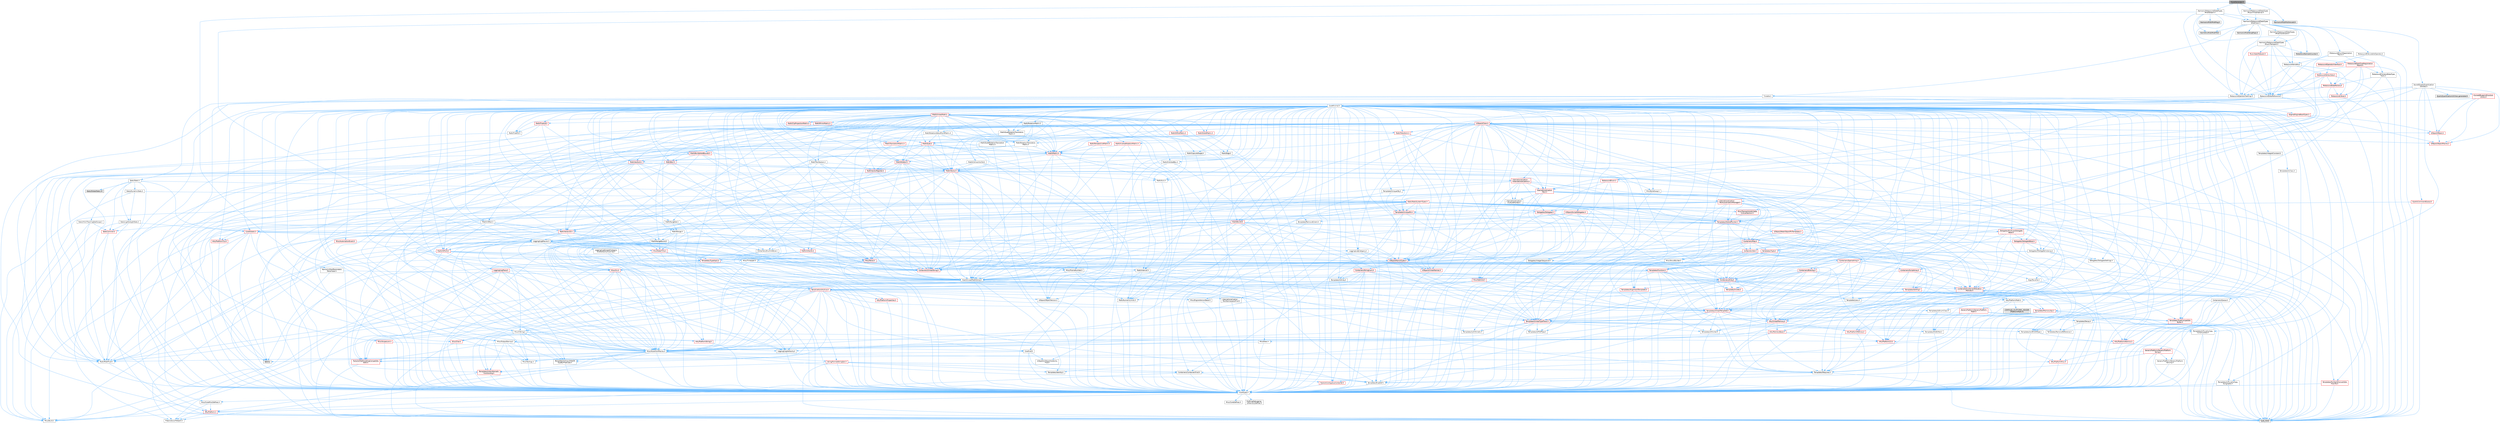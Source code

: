 digraph "PulseGenerator.h"
{
 // INTERACTIVE_SVG=YES
 // LATEX_PDF_SIZE
  bgcolor="transparent";
  edge [fontname=Helvetica,fontsize=10,labelfontname=Helvetica,labelfontsize=10];
  node [fontname=Helvetica,fontsize=10,shape=box,height=0.2,width=0.4];
  Node1 [id="Node000001",label="PulseGenerator.h",height=0.2,width=0.4,color="gray40", fillcolor="grey60", style="filled", fontcolor="black",tooltip=" "];
  Node1 -> Node2 [id="edge1_Node000001_Node000002",color="steelblue1",style="solid",tooltip=" "];
  Node2 [id="Node000002",label="HarmonixDsp/Parameters\l/Parameter.h",height=0.2,width=0.4,color="grey40", fillcolor="white", style="filled",URL="$d0/ddd/Parameter_8h.html",tooltip=" "];
  Node2 -> Node3 [id="edge2_Node000002_Node000003",color="steelblue1",style="solid",tooltip=" "];
  Node3 [id="Node000003",label="atomic",height=0.2,width=0.4,color="grey60", fillcolor="#E0E0E0", style="filled",tooltip=" "];
  Node2 -> Node4 [id="edge3_Node000002_Node000004",color="steelblue1",style="solid",tooltip=" "];
  Node4 [id="Node000004",label="Math/UnrealMathUtility.h",height=0.2,width=0.4,color="grey40", fillcolor="white", style="filled",URL="$db/db8/UnrealMathUtility_8h.html",tooltip=" "];
  Node4 -> Node5 [id="edge4_Node000004_Node000005",color="steelblue1",style="solid",tooltip=" "];
  Node5 [id="Node000005",label="CoreTypes.h",height=0.2,width=0.4,color="grey40", fillcolor="white", style="filled",URL="$dc/dec/CoreTypes_8h.html",tooltip=" "];
  Node5 -> Node6 [id="edge5_Node000005_Node000006",color="steelblue1",style="solid",tooltip=" "];
  Node6 [id="Node000006",label="HAL/Platform.h",height=0.2,width=0.4,color="red", fillcolor="#FFF0F0", style="filled",URL="$d9/dd0/Platform_8h.html",tooltip=" "];
  Node6 -> Node7 [id="edge6_Node000006_Node000007",color="steelblue1",style="solid",tooltip=" "];
  Node7 [id="Node000007",label="Misc/Build.h",height=0.2,width=0.4,color="grey40", fillcolor="white", style="filled",URL="$d3/dbb/Build_8h.html",tooltip=" "];
  Node6 -> Node9 [id="edge7_Node000006_Node000009",color="steelblue1",style="solid",tooltip=" "];
  Node9 [id="Node000009",label="type_traits",height=0.2,width=0.4,color="grey60", fillcolor="#E0E0E0", style="filled",tooltip=" "];
  Node6 -> Node10 [id="edge8_Node000006_Node000010",color="steelblue1",style="solid",tooltip=" "];
  Node10 [id="Node000010",label="PreprocessorHelpers.h",height=0.2,width=0.4,color="grey40", fillcolor="white", style="filled",URL="$db/ddb/PreprocessorHelpers_8h.html",tooltip=" "];
  Node5 -> Node16 [id="edge9_Node000005_Node000016",color="steelblue1",style="solid",tooltip=" "];
  Node16 [id="Node000016",label="ProfilingDebugging\l/UMemoryDefines.h",height=0.2,width=0.4,color="grey40", fillcolor="white", style="filled",URL="$d2/da2/UMemoryDefines_8h.html",tooltip=" "];
  Node5 -> Node17 [id="edge10_Node000005_Node000017",color="steelblue1",style="solid",tooltip=" "];
  Node17 [id="Node000017",label="Misc/CoreMiscDefines.h",height=0.2,width=0.4,color="grey40", fillcolor="white", style="filled",URL="$da/d38/CoreMiscDefines_8h.html",tooltip=" "];
  Node17 -> Node6 [id="edge11_Node000017_Node000006",color="steelblue1",style="solid",tooltip=" "];
  Node17 -> Node10 [id="edge12_Node000017_Node000010",color="steelblue1",style="solid",tooltip=" "];
  Node5 -> Node18 [id="edge13_Node000005_Node000018",color="steelblue1",style="solid",tooltip=" "];
  Node18 [id="Node000018",label="Misc/CoreDefines.h",height=0.2,width=0.4,color="grey40", fillcolor="white", style="filled",URL="$d3/dd2/CoreDefines_8h.html",tooltip=" "];
  Node4 -> Node19 [id="edge14_Node000004_Node000019",color="steelblue1",style="solid",tooltip=" "];
  Node19 [id="Node000019",label="Misc/AssertionMacros.h",height=0.2,width=0.4,color="grey40", fillcolor="white", style="filled",URL="$d0/dfa/AssertionMacros_8h.html",tooltip=" "];
  Node19 -> Node5 [id="edge15_Node000019_Node000005",color="steelblue1",style="solid",tooltip=" "];
  Node19 -> Node6 [id="edge16_Node000019_Node000006",color="steelblue1",style="solid",tooltip=" "];
  Node19 -> Node20 [id="edge17_Node000019_Node000020",color="steelblue1",style="solid",tooltip=" "];
  Node20 [id="Node000020",label="HAL/PlatformMisc.h",height=0.2,width=0.4,color="red", fillcolor="#FFF0F0", style="filled",URL="$d0/df5/PlatformMisc_8h.html",tooltip=" "];
  Node20 -> Node5 [id="edge18_Node000020_Node000005",color="steelblue1",style="solid",tooltip=" "];
  Node19 -> Node10 [id="edge19_Node000019_Node000010",color="steelblue1",style="solid",tooltip=" "];
  Node19 -> Node56 [id="edge20_Node000019_Node000056",color="steelblue1",style="solid",tooltip=" "];
  Node56 [id="Node000056",label="Templates/EnableIf.h",height=0.2,width=0.4,color="grey40", fillcolor="white", style="filled",URL="$d7/d60/EnableIf_8h.html",tooltip=" "];
  Node56 -> Node5 [id="edge21_Node000056_Node000005",color="steelblue1",style="solid",tooltip=" "];
  Node19 -> Node57 [id="edge22_Node000019_Node000057",color="steelblue1",style="solid",tooltip=" "];
  Node57 [id="Node000057",label="Templates/IsArrayOrRefOf\lTypeByPredicate.h",height=0.2,width=0.4,color="grey40", fillcolor="white", style="filled",URL="$d6/da1/IsArrayOrRefOfTypeByPredicate_8h.html",tooltip=" "];
  Node57 -> Node5 [id="edge23_Node000057_Node000005",color="steelblue1",style="solid",tooltip=" "];
  Node19 -> Node58 [id="edge24_Node000019_Node000058",color="steelblue1",style="solid",tooltip=" "];
  Node58 [id="Node000058",label="Templates/IsValidVariadic\lFunctionArg.h",height=0.2,width=0.4,color="red", fillcolor="#FFF0F0", style="filled",URL="$d0/dc8/IsValidVariadicFunctionArg_8h.html",tooltip=" "];
  Node58 -> Node5 [id="edge25_Node000058_Node000005",color="steelblue1",style="solid",tooltip=" "];
  Node58 -> Node9 [id="edge26_Node000058_Node000009",color="steelblue1",style="solid",tooltip=" "];
  Node19 -> Node60 [id="edge27_Node000019_Node000060",color="steelblue1",style="solid",tooltip=" "];
  Node60 [id="Node000060",label="Traits/IsCharEncodingCompatible\lWith.h",height=0.2,width=0.4,color="red", fillcolor="#FFF0F0", style="filled",URL="$df/dd1/IsCharEncodingCompatibleWith_8h.html",tooltip=" "];
  Node60 -> Node9 [id="edge28_Node000060_Node000009",color="steelblue1",style="solid",tooltip=" "];
  Node19 -> Node62 [id="edge29_Node000019_Node000062",color="steelblue1",style="solid",tooltip=" "];
  Node62 [id="Node000062",label="Misc/VarArgs.h",height=0.2,width=0.4,color="grey40", fillcolor="white", style="filled",URL="$d5/d6f/VarArgs_8h.html",tooltip=" "];
  Node62 -> Node5 [id="edge30_Node000062_Node000005",color="steelblue1",style="solid",tooltip=" "];
  Node19 -> Node63 [id="edge31_Node000019_Node000063",color="steelblue1",style="solid",tooltip=" "];
  Node63 [id="Node000063",label="String/FormatStringSan.h",height=0.2,width=0.4,color="red", fillcolor="#FFF0F0", style="filled",URL="$d3/d8b/FormatStringSan_8h.html",tooltip=" "];
  Node63 -> Node9 [id="edge32_Node000063_Node000009",color="steelblue1",style="solid",tooltip=" "];
  Node63 -> Node5 [id="edge33_Node000063_Node000005",color="steelblue1",style="solid",tooltip=" "];
  Node63 -> Node64 [id="edge34_Node000063_Node000064",color="steelblue1",style="solid",tooltip=" "];
  Node64 [id="Node000064",label="Templates/Requires.h",height=0.2,width=0.4,color="grey40", fillcolor="white", style="filled",URL="$dc/d96/Requires_8h.html",tooltip=" "];
  Node64 -> Node56 [id="edge35_Node000064_Node000056",color="steelblue1",style="solid",tooltip=" "];
  Node64 -> Node9 [id="edge36_Node000064_Node000009",color="steelblue1",style="solid",tooltip=" "];
  Node63 -> Node65 [id="edge37_Node000063_Node000065",color="steelblue1",style="solid",tooltip=" "];
  Node65 [id="Node000065",label="Templates/Identity.h",height=0.2,width=0.4,color="grey40", fillcolor="white", style="filled",URL="$d0/dd5/Identity_8h.html",tooltip=" "];
  Node63 -> Node58 [id="edge38_Node000063_Node000058",color="steelblue1",style="solid",tooltip=" "];
  Node63 -> Node28 [id="edge39_Node000063_Node000028",color="steelblue1",style="solid",tooltip=" "];
  Node28 [id="Node000028",label="Containers/ContainersFwd.h",height=0.2,width=0.4,color="grey40", fillcolor="white", style="filled",URL="$d4/d0a/ContainersFwd_8h.html",tooltip=" "];
  Node28 -> Node6 [id="edge40_Node000028_Node000006",color="steelblue1",style="solid",tooltip=" "];
  Node28 -> Node5 [id="edge41_Node000028_Node000005",color="steelblue1",style="solid",tooltip=" "];
  Node28 -> Node25 [id="edge42_Node000028_Node000025",color="steelblue1",style="solid",tooltip=" "];
  Node25 [id="Node000025",label="Traits/IsContiguousContainer.h",height=0.2,width=0.4,color="red", fillcolor="#FFF0F0", style="filled",URL="$d5/d3c/IsContiguousContainer_8h.html",tooltip=" "];
  Node25 -> Node5 [id="edge43_Node000025_Node000005",color="steelblue1",style="solid",tooltip=" "];
  Node19 -> Node3 [id="edge44_Node000019_Node000003",color="steelblue1",style="solid",tooltip=" "];
  Node4 -> Node69 [id="edge45_Node000004_Node000069",color="steelblue1",style="solid",tooltip=" "];
  Node69 [id="Node000069",label="HAL/PlatformMath.h",height=0.2,width=0.4,color="grey40", fillcolor="white", style="filled",URL="$dc/d53/PlatformMath_8h.html",tooltip=" "];
  Node69 -> Node5 [id="edge46_Node000069_Node000005",color="steelblue1",style="solid",tooltip=" "];
  Node69 -> Node70 [id="edge47_Node000069_Node000070",color="steelblue1",style="solid",tooltip=" "];
  Node70 [id="Node000070",label="GenericPlatform/GenericPlatform\lMath.h",height=0.2,width=0.4,color="red", fillcolor="#FFF0F0", style="filled",URL="$d5/d79/GenericPlatformMath_8h.html",tooltip=" "];
  Node70 -> Node5 [id="edge48_Node000070_Node000005",color="steelblue1",style="solid",tooltip=" "];
  Node70 -> Node28 [id="edge49_Node000070_Node000028",color="steelblue1",style="solid",tooltip=" "];
  Node70 -> Node32 [id="edge50_Node000070_Node000032",color="steelblue1",style="solid",tooltip=" "];
  Node32 [id="Node000032",label="HAL/PlatformCrt.h",height=0.2,width=0.4,color="red", fillcolor="#FFF0F0", style="filled",URL="$d8/d75/PlatformCrt_8h.html",tooltip=" "];
  Node70 -> Node71 [id="edge51_Node000070_Node000071",color="steelblue1",style="solid",tooltip=" "];
  Node71 [id="Node000071",label="Templates/AndOrNot.h",height=0.2,width=0.4,color="grey40", fillcolor="white", style="filled",URL="$db/d0a/AndOrNot_8h.html",tooltip=" "];
  Node71 -> Node5 [id="edge52_Node000071_Node000005",color="steelblue1",style="solid",tooltip=" "];
  Node70 -> Node72 [id="edge53_Node000070_Node000072",color="steelblue1",style="solid",tooltip=" "];
  Node72 [id="Node000072",label="Templates/Decay.h",height=0.2,width=0.4,color="grey40", fillcolor="white", style="filled",URL="$dd/d0f/Decay_8h.html",tooltip=" "];
  Node72 -> Node5 [id="edge54_Node000072_Node000005",color="steelblue1",style="solid",tooltip=" "];
  Node72 -> Node73 [id="edge55_Node000072_Node000073",color="steelblue1",style="solid",tooltip=" "];
  Node73 [id="Node000073",label="Templates/RemoveReference.h",height=0.2,width=0.4,color="grey40", fillcolor="white", style="filled",URL="$da/dbe/RemoveReference_8h.html",tooltip=" "];
  Node73 -> Node5 [id="edge56_Node000073_Node000005",color="steelblue1",style="solid",tooltip=" "];
  Node72 -> Node9 [id="edge57_Node000072_Node000009",color="steelblue1",style="solid",tooltip=" "];
  Node70 -> Node75 [id="edge58_Node000070_Node000075",color="steelblue1",style="solid",tooltip=" "];
  Node75 [id="Node000075",label="Templates/UnrealTypeTraits.h",height=0.2,width=0.4,color="red", fillcolor="#FFF0F0", style="filled",URL="$d2/d2d/UnrealTypeTraits_8h.html",tooltip=" "];
  Node75 -> Node5 [id="edge59_Node000075_Node000005",color="steelblue1",style="solid",tooltip=" "];
  Node75 -> Node76 [id="edge60_Node000075_Node000076",color="steelblue1",style="solid",tooltip=" "];
  Node76 [id="Node000076",label="Templates/IsPointer.h",height=0.2,width=0.4,color="grey40", fillcolor="white", style="filled",URL="$d7/d05/IsPointer_8h.html",tooltip=" "];
  Node76 -> Node5 [id="edge61_Node000076_Node000005",color="steelblue1",style="solid",tooltip=" "];
  Node75 -> Node19 [id="edge62_Node000075_Node000019",color="steelblue1",style="solid",tooltip=" "];
  Node75 -> Node71 [id="edge63_Node000075_Node000071",color="steelblue1",style="solid",tooltip=" "];
  Node75 -> Node56 [id="edge64_Node000075_Node000056",color="steelblue1",style="solid",tooltip=" "];
  Node75 -> Node77 [id="edge65_Node000075_Node000077",color="steelblue1",style="solid",tooltip=" "];
  Node77 [id="Node000077",label="Templates/IsArithmetic.h",height=0.2,width=0.4,color="grey40", fillcolor="white", style="filled",URL="$d2/d5d/IsArithmetic_8h.html",tooltip=" "];
  Node77 -> Node5 [id="edge66_Node000077_Node000005",color="steelblue1",style="solid",tooltip=" "];
  Node75 -> Node79 [id="edge67_Node000075_Node000079",color="steelblue1",style="solid",tooltip=" "];
  Node79 [id="Node000079",label="Templates/IsPODType.h",height=0.2,width=0.4,color="grey40", fillcolor="white", style="filled",URL="$d7/db1/IsPODType_8h.html",tooltip=" "];
  Node79 -> Node5 [id="edge68_Node000079_Node000005",color="steelblue1",style="solid",tooltip=" "];
  Node75 -> Node80 [id="edge69_Node000075_Node000080",color="steelblue1",style="solid",tooltip=" "];
  Node80 [id="Node000080",label="Templates/IsUECoreType.h",height=0.2,width=0.4,color="grey40", fillcolor="white", style="filled",URL="$d1/db8/IsUECoreType_8h.html",tooltip=" "];
  Node80 -> Node5 [id="edge70_Node000080_Node000005",color="steelblue1",style="solid",tooltip=" "];
  Node80 -> Node9 [id="edge71_Node000080_Node000009",color="steelblue1",style="solid",tooltip=" "];
  Node75 -> Node81 [id="edge72_Node000075_Node000081",color="steelblue1",style="solid",tooltip=" "];
  Node81 [id="Node000081",label="Templates/IsTriviallyCopy\lConstructible.h",height=0.2,width=0.4,color="grey40", fillcolor="white", style="filled",URL="$d3/d78/IsTriviallyCopyConstructible_8h.html",tooltip=" "];
  Node81 -> Node5 [id="edge73_Node000081_Node000005",color="steelblue1",style="solid",tooltip=" "];
  Node81 -> Node9 [id="edge74_Node000081_Node000009",color="steelblue1",style="solid",tooltip=" "];
  Node70 -> Node64 [id="edge75_Node000070_Node000064",color="steelblue1",style="solid",tooltip=" "];
  Node70 -> Node85 [id="edge76_Node000070_Node000085",color="steelblue1",style="solid",tooltip=" "];
  Node85 [id="Node000085",label="Templates/TypeCompatible\lBytes.h",height=0.2,width=0.4,color="red", fillcolor="#FFF0F0", style="filled",URL="$df/d0a/TypeCompatibleBytes_8h.html",tooltip=" "];
  Node85 -> Node5 [id="edge77_Node000085_Node000005",color="steelblue1",style="solid",tooltip=" "];
  Node85 -> Node9 [id="edge78_Node000085_Node000009",color="steelblue1",style="solid",tooltip=" "];
  Node70 -> Node9 [id="edge79_Node000070_Node000009",color="steelblue1",style="solid",tooltip=" "];
  Node69 -> Node87 [id="edge80_Node000069_Node000087",color="steelblue1",style="solid",tooltip=" "];
  Node87 [id="Node000087",label="COMPILED_PLATFORM_HEADER\l(PlatformMath.h)",height=0.2,width=0.4,color="grey60", fillcolor="#E0E0E0", style="filled",tooltip=" "];
  Node4 -> Node29 [id="edge81_Node000004_Node000029",color="steelblue1",style="solid",tooltip=" "];
  Node29 [id="Node000029",label="Math/MathFwd.h",height=0.2,width=0.4,color="grey40", fillcolor="white", style="filled",URL="$d2/d10/MathFwd_8h.html",tooltip=" "];
  Node29 -> Node6 [id="edge82_Node000029_Node000006",color="steelblue1",style="solid",tooltip=" "];
  Node4 -> Node65 [id="edge83_Node000004_Node000065",color="steelblue1",style="solid",tooltip=" "];
  Node4 -> Node64 [id="edge84_Node000004_Node000064",color="steelblue1",style="solid",tooltip=" "];
  Node1 -> Node88 [id="edge85_Node000001_Node000088",color="steelblue1",style="solid",tooltip=" "];
  Node88 [id="Node000088",label="HarmonixMetasound/DataTypes\l/MidiClock.h",height=0.2,width=0.4,color="grey40", fillcolor="white", style="filled",URL="$df/d88/MidiClock_8h.html",tooltip=" "];
  Node88 -> Node89 [id="edge86_Node000088_Node000089",color="steelblue1",style="solid",tooltip=" "];
  Node89 [id="Node000089",label="Tickable.h",height=0.2,width=0.4,color="grey40", fillcolor="white", style="filled",URL="$d2/dd5/Tickable_8h.html",tooltip=" "];
  Node89 -> Node90 [id="edge87_Node000089_Node000090",color="steelblue1",style="solid",tooltip=" "];
  Node90 [id="Node000090",label="CoreMinimal.h",height=0.2,width=0.4,color="grey40", fillcolor="white", style="filled",URL="$d7/d67/CoreMinimal_8h.html",tooltip=" "];
  Node90 -> Node5 [id="edge88_Node000090_Node000005",color="steelblue1",style="solid",tooltip=" "];
  Node90 -> Node27 [id="edge89_Node000090_Node000027",color="steelblue1",style="solid",tooltip=" "];
  Node27 [id="Node000027",label="CoreFwd.h",height=0.2,width=0.4,color="grey40", fillcolor="white", style="filled",URL="$d1/d1e/CoreFwd_8h.html",tooltip=" "];
  Node27 -> Node5 [id="edge90_Node000027_Node000005",color="steelblue1",style="solid",tooltip=" "];
  Node27 -> Node28 [id="edge91_Node000027_Node000028",color="steelblue1",style="solid",tooltip=" "];
  Node27 -> Node29 [id="edge92_Node000027_Node000029",color="steelblue1",style="solid",tooltip=" "];
  Node27 -> Node30 [id="edge93_Node000027_Node000030",color="steelblue1",style="solid",tooltip=" "];
  Node30 [id="Node000030",label="UObject/UObjectHierarchy\lFwd.h",height=0.2,width=0.4,color="grey40", fillcolor="white", style="filled",URL="$d3/d13/UObjectHierarchyFwd_8h.html",tooltip=" "];
  Node90 -> Node30 [id="edge94_Node000090_Node000030",color="steelblue1",style="solid",tooltip=" "];
  Node90 -> Node28 [id="edge95_Node000090_Node000028",color="steelblue1",style="solid",tooltip=" "];
  Node90 -> Node62 [id="edge96_Node000090_Node000062",color="steelblue1",style="solid",tooltip=" "];
  Node90 -> Node91 [id="edge97_Node000090_Node000091",color="steelblue1",style="solid",tooltip=" "];
  Node91 [id="Node000091",label="Logging/LogVerbosity.h",height=0.2,width=0.4,color="grey40", fillcolor="white", style="filled",URL="$d2/d8f/LogVerbosity_8h.html",tooltip=" "];
  Node91 -> Node5 [id="edge98_Node000091_Node000005",color="steelblue1",style="solid",tooltip=" "];
  Node90 -> Node92 [id="edge99_Node000090_Node000092",color="steelblue1",style="solid",tooltip=" "];
  Node92 [id="Node000092",label="Misc/OutputDevice.h",height=0.2,width=0.4,color="grey40", fillcolor="white", style="filled",URL="$d7/d32/OutputDevice_8h.html",tooltip=" "];
  Node92 -> Node27 [id="edge100_Node000092_Node000027",color="steelblue1",style="solid",tooltip=" "];
  Node92 -> Node5 [id="edge101_Node000092_Node000005",color="steelblue1",style="solid",tooltip=" "];
  Node92 -> Node91 [id="edge102_Node000092_Node000091",color="steelblue1",style="solid",tooltip=" "];
  Node92 -> Node62 [id="edge103_Node000092_Node000062",color="steelblue1",style="solid",tooltip=" "];
  Node92 -> Node57 [id="edge104_Node000092_Node000057",color="steelblue1",style="solid",tooltip=" "];
  Node92 -> Node58 [id="edge105_Node000092_Node000058",color="steelblue1",style="solid",tooltip=" "];
  Node92 -> Node60 [id="edge106_Node000092_Node000060",color="steelblue1",style="solid",tooltip=" "];
  Node90 -> Node32 [id="edge107_Node000090_Node000032",color="steelblue1",style="solid",tooltip=" "];
  Node90 -> Node20 [id="edge108_Node000090_Node000020",color="steelblue1",style="solid",tooltip=" "];
  Node90 -> Node19 [id="edge109_Node000090_Node000019",color="steelblue1",style="solid",tooltip=" "];
  Node90 -> Node76 [id="edge110_Node000090_Node000076",color="steelblue1",style="solid",tooltip=" "];
  Node90 -> Node93 [id="edge111_Node000090_Node000093",color="steelblue1",style="solid",tooltip=" "];
  Node93 [id="Node000093",label="HAL/PlatformMemory.h",height=0.2,width=0.4,color="red", fillcolor="#FFF0F0", style="filled",URL="$de/d68/PlatformMemory_8h.html",tooltip=" "];
  Node93 -> Node5 [id="edge112_Node000093_Node000005",color="steelblue1",style="solid",tooltip=" "];
  Node90 -> Node49 [id="edge113_Node000090_Node000049",color="steelblue1",style="solid",tooltip=" "];
  Node49 [id="Node000049",label="HAL/PlatformAtomics.h",height=0.2,width=0.4,color="red", fillcolor="#FFF0F0", style="filled",URL="$d3/d36/PlatformAtomics_8h.html",tooltip=" "];
  Node49 -> Node5 [id="edge114_Node000049_Node000005",color="steelblue1",style="solid",tooltip=" "];
  Node90 -> Node98 [id="edge115_Node000090_Node000098",color="steelblue1",style="solid",tooltip=" "];
  Node98 [id="Node000098",label="Misc/Exec.h",height=0.2,width=0.4,color="grey40", fillcolor="white", style="filled",URL="$de/ddb/Exec_8h.html",tooltip=" "];
  Node98 -> Node5 [id="edge116_Node000098_Node000005",color="steelblue1",style="solid",tooltip=" "];
  Node98 -> Node19 [id="edge117_Node000098_Node000019",color="steelblue1",style="solid",tooltip=" "];
  Node90 -> Node99 [id="edge118_Node000090_Node000099",color="steelblue1",style="solid",tooltip=" "];
  Node99 [id="Node000099",label="HAL/MemoryBase.h",height=0.2,width=0.4,color="red", fillcolor="#FFF0F0", style="filled",URL="$d6/d9f/MemoryBase_8h.html",tooltip=" "];
  Node99 -> Node5 [id="edge119_Node000099_Node000005",color="steelblue1",style="solid",tooltip=" "];
  Node99 -> Node49 [id="edge120_Node000099_Node000049",color="steelblue1",style="solid",tooltip=" "];
  Node99 -> Node32 [id="edge121_Node000099_Node000032",color="steelblue1",style="solid",tooltip=" "];
  Node99 -> Node98 [id="edge122_Node000099_Node000098",color="steelblue1",style="solid",tooltip=" "];
  Node99 -> Node92 [id="edge123_Node000099_Node000092",color="steelblue1",style="solid",tooltip=" "];
  Node90 -> Node106 [id="edge124_Node000090_Node000106",color="steelblue1",style="solid",tooltip=" "];
  Node106 [id="Node000106",label="HAL/UnrealMemory.h",height=0.2,width=0.4,color="red", fillcolor="#FFF0F0", style="filled",URL="$d9/d96/UnrealMemory_8h.html",tooltip=" "];
  Node106 -> Node5 [id="edge125_Node000106_Node000005",color="steelblue1",style="solid",tooltip=" "];
  Node106 -> Node99 [id="edge126_Node000106_Node000099",color="steelblue1",style="solid",tooltip=" "];
  Node106 -> Node93 [id="edge127_Node000106_Node000093",color="steelblue1",style="solid",tooltip=" "];
  Node106 -> Node76 [id="edge128_Node000106_Node000076",color="steelblue1",style="solid",tooltip=" "];
  Node90 -> Node77 [id="edge129_Node000090_Node000077",color="steelblue1",style="solid",tooltip=" "];
  Node90 -> Node71 [id="edge130_Node000090_Node000071",color="steelblue1",style="solid",tooltip=" "];
  Node90 -> Node79 [id="edge131_Node000090_Node000079",color="steelblue1",style="solid",tooltip=" "];
  Node90 -> Node80 [id="edge132_Node000090_Node000080",color="steelblue1",style="solid",tooltip=" "];
  Node90 -> Node81 [id="edge133_Node000090_Node000081",color="steelblue1",style="solid",tooltip=" "];
  Node90 -> Node75 [id="edge134_Node000090_Node000075",color="steelblue1",style="solid",tooltip=" "];
  Node90 -> Node56 [id="edge135_Node000090_Node000056",color="steelblue1",style="solid",tooltip=" "];
  Node90 -> Node73 [id="edge136_Node000090_Node000073",color="steelblue1",style="solid",tooltip=" "];
  Node90 -> Node108 [id="edge137_Node000090_Node000108",color="steelblue1",style="solid",tooltip=" "];
  Node108 [id="Node000108",label="Templates/IntegralConstant.h",height=0.2,width=0.4,color="grey40", fillcolor="white", style="filled",URL="$db/d1b/IntegralConstant_8h.html",tooltip=" "];
  Node108 -> Node5 [id="edge138_Node000108_Node000005",color="steelblue1",style="solid",tooltip=" "];
  Node90 -> Node109 [id="edge139_Node000090_Node000109",color="steelblue1",style="solid",tooltip=" "];
  Node109 [id="Node000109",label="Templates/IsClass.h",height=0.2,width=0.4,color="grey40", fillcolor="white", style="filled",URL="$db/dcb/IsClass_8h.html",tooltip=" "];
  Node109 -> Node5 [id="edge140_Node000109_Node000005",color="steelblue1",style="solid",tooltip=" "];
  Node90 -> Node85 [id="edge141_Node000090_Node000085",color="steelblue1",style="solid",tooltip=" "];
  Node90 -> Node25 [id="edge142_Node000090_Node000025",color="steelblue1",style="solid",tooltip=" "];
  Node90 -> Node110 [id="edge143_Node000090_Node000110",color="steelblue1",style="solid",tooltip=" "];
  Node110 [id="Node000110",label="Templates/UnrealTemplate.h",height=0.2,width=0.4,color="red", fillcolor="#FFF0F0", style="filled",URL="$d4/d24/UnrealTemplate_8h.html",tooltip=" "];
  Node110 -> Node5 [id="edge144_Node000110_Node000005",color="steelblue1",style="solid",tooltip=" "];
  Node110 -> Node76 [id="edge145_Node000110_Node000076",color="steelblue1",style="solid",tooltip=" "];
  Node110 -> Node106 [id="edge146_Node000110_Node000106",color="steelblue1",style="solid",tooltip=" "];
  Node110 -> Node75 [id="edge147_Node000110_Node000075",color="steelblue1",style="solid",tooltip=" "];
  Node110 -> Node73 [id="edge148_Node000110_Node000073",color="steelblue1",style="solid",tooltip=" "];
  Node110 -> Node64 [id="edge149_Node000110_Node000064",color="steelblue1",style="solid",tooltip=" "];
  Node110 -> Node85 [id="edge150_Node000110_Node000085",color="steelblue1",style="solid",tooltip=" "];
  Node110 -> Node65 [id="edge151_Node000110_Node000065",color="steelblue1",style="solid",tooltip=" "];
  Node110 -> Node25 [id="edge152_Node000110_Node000025",color="steelblue1",style="solid",tooltip=" "];
  Node110 -> Node9 [id="edge153_Node000110_Node000009",color="steelblue1",style="solid",tooltip=" "];
  Node90 -> Node42 [id="edge154_Node000090_Node000042",color="steelblue1",style="solid",tooltip=" "];
  Node42 [id="Node000042",label="Math/NumericLimits.h",height=0.2,width=0.4,color="grey40", fillcolor="white", style="filled",URL="$df/d1b/NumericLimits_8h.html",tooltip=" "];
  Node42 -> Node5 [id="edge155_Node000042_Node000005",color="steelblue1",style="solid",tooltip=" "];
  Node90 -> Node69 [id="edge156_Node000090_Node000069",color="steelblue1",style="solid",tooltip=" "];
  Node90 -> Node104 [id="edge157_Node000090_Node000104",color="steelblue1",style="solid",tooltip=" "];
  Node104 [id="Node000104",label="Templates/IsTriviallyCopy\lAssignable.h",height=0.2,width=0.4,color="grey40", fillcolor="white", style="filled",URL="$d2/df2/IsTriviallyCopyAssignable_8h.html",tooltip=" "];
  Node104 -> Node5 [id="edge158_Node000104_Node000005",color="steelblue1",style="solid",tooltip=" "];
  Node104 -> Node9 [id="edge159_Node000104_Node000009",color="steelblue1",style="solid",tooltip=" "];
  Node90 -> Node114 [id="edge160_Node000090_Node000114",color="steelblue1",style="solid",tooltip=" "];
  Node114 [id="Node000114",label="Templates/MemoryOps.h",height=0.2,width=0.4,color="red", fillcolor="#FFF0F0", style="filled",URL="$db/dea/MemoryOps_8h.html",tooltip=" "];
  Node114 -> Node5 [id="edge161_Node000114_Node000005",color="steelblue1",style="solid",tooltip=" "];
  Node114 -> Node106 [id="edge162_Node000114_Node000106",color="steelblue1",style="solid",tooltip=" "];
  Node114 -> Node104 [id="edge163_Node000114_Node000104",color="steelblue1",style="solid",tooltip=" "];
  Node114 -> Node81 [id="edge164_Node000114_Node000081",color="steelblue1",style="solid",tooltip=" "];
  Node114 -> Node64 [id="edge165_Node000114_Node000064",color="steelblue1",style="solid",tooltip=" "];
  Node114 -> Node75 [id="edge166_Node000114_Node000075",color="steelblue1",style="solid",tooltip=" "];
  Node114 -> Node9 [id="edge167_Node000114_Node000009",color="steelblue1",style="solid",tooltip=" "];
  Node90 -> Node115 [id="edge168_Node000090_Node000115",color="steelblue1",style="solid",tooltip=" "];
  Node115 [id="Node000115",label="Containers/ContainerAllocation\lPolicies.h",height=0.2,width=0.4,color="red", fillcolor="#FFF0F0", style="filled",URL="$d7/dff/ContainerAllocationPolicies_8h.html",tooltip=" "];
  Node115 -> Node5 [id="edge169_Node000115_Node000005",color="steelblue1",style="solid",tooltip=" "];
  Node115 -> Node115 [id="edge170_Node000115_Node000115",color="steelblue1",style="solid",tooltip=" "];
  Node115 -> Node69 [id="edge171_Node000115_Node000069",color="steelblue1",style="solid",tooltip=" "];
  Node115 -> Node106 [id="edge172_Node000115_Node000106",color="steelblue1",style="solid",tooltip=" "];
  Node115 -> Node42 [id="edge173_Node000115_Node000042",color="steelblue1",style="solid",tooltip=" "];
  Node115 -> Node19 [id="edge174_Node000115_Node000019",color="steelblue1",style="solid",tooltip=" "];
  Node115 -> Node114 [id="edge175_Node000115_Node000114",color="steelblue1",style="solid",tooltip=" "];
  Node115 -> Node85 [id="edge176_Node000115_Node000085",color="steelblue1",style="solid",tooltip=" "];
  Node115 -> Node9 [id="edge177_Node000115_Node000009",color="steelblue1",style="solid",tooltip=" "];
  Node90 -> Node118 [id="edge178_Node000090_Node000118",color="steelblue1",style="solid",tooltip=" "];
  Node118 [id="Node000118",label="Templates/IsEnumClass.h",height=0.2,width=0.4,color="grey40", fillcolor="white", style="filled",URL="$d7/d15/IsEnumClass_8h.html",tooltip=" "];
  Node118 -> Node5 [id="edge179_Node000118_Node000005",color="steelblue1",style="solid",tooltip=" "];
  Node118 -> Node71 [id="edge180_Node000118_Node000071",color="steelblue1",style="solid",tooltip=" "];
  Node90 -> Node119 [id="edge181_Node000090_Node000119",color="steelblue1",style="solid",tooltip=" "];
  Node119 [id="Node000119",label="HAL/PlatformProperties.h",height=0.2,width=0.4,color="red", fillcolor="#FFF0F0", style="filled",URL="$d9/db0/PlatformProperties_8h.html",tooltip=" "];
  Node119 -> Node5 [id="edge182_Node000119_Node000005",color="steelblue1",style="solid",tooltip=" "];
  Node90 -> Node122 [id="edge183_Node000090_Node000122",color="steelblue1",style="solid",tooltip=" "];
  Node122 [id="Node000122",label="Misc/EngineVersionBase.h",height=0.2,width=0.4,color="grey40", fillcolor="white", style="filled",URL="$d5/d2b/EngineVersionBase_8h.html",tooltip=" "];
  Node122 -> Node5 [id="edge184_Node000122_Node000005",color="steelblue1",style="solid",tooltip=" "];
  Node90 -> Node123 [id="edge185_Node000090_Node000123",color="steelblue1",style="solid",tooltip=" "];
  Node123 [id="Node000123",label="Internationalization\l/TextNamespaceFwd.h",height=0.2,width=0.4,color="grey40", fillcolor="white", style="filled",URL="$d8/d97/TextNamespaceFwd_8h.html",tooltip=" "];
  Node123 -> Node5 [id="edge186_Node000123_Node000005",color="steelblue1",style="solid",tooltip=" "];
  Node90 -> Node124 [id="edge187_Node000090_Node000124",color="steelblue1",style="solid",tooltip=" "];
  Node124 [id="Node000124",label="Serialization/Archive.h",height=0.2,width=0.4,color="red", fillcolor="#FFF0F0", style="filled",URL="$d7/d3b/Archive_8h.html",tooltip=" "];
  Node124 -> Node27 [id="edge188_Node000124_Node000027",color="steelblue1",style="solid",tooltip=" "];
  Node124 -> Node5 [id="edge189_Node000124_Node000005",color="steelblue1",style="solid",tooltip=" "];
  Node124 -> Node119 [id="edge190_Node000124_Node000119",color="steelblue1",style="solid",tooltip=" "];
  Node124 -> Node123 [id="edge191_Node000124_Node000123",color="steelblue1",style="solid",tooltip=" "];
  Node124 -> Node29 [id="edge192_Node000124_Node000029",color="steelblue1",style="solid",tooltip=" "];
  Node124 -> Node19 [id="edge193_Node000124_Node000019",color="steelblue1",style="solid",tooltip=" "];
  Node124 -> Node7 [id="edge194_Node000124_Node000007",color="steelblue1",style="solid",tooltip=" "];
  Node124 -> Node122 [id="edge195_Node000124_Node000122",color="steelblue1",style="solid",tooltip=" "];
  Node124 -> Node62 [id="edge196_Node000124_Node000062",color="steelblue1",style="solid",tooltip=" "];
  Node124 -> Node56 [id="edge197_Node000124_Node000056",color="steelblue1",style="solid",tooltip=" "];
  Node124 -> Node57 [id="edge198_Node000124_Node000057",color="steelblue1",style="solid",tooltip=" "];
  Node124 -> Node118 [id="edge199_Node000124_Node000118",color="steelblue1",style="solid",tooltip=" "];
  Node124 -> Node58 [id="edge200_Node000124_Node000058",color="steelblue1",style="solid",tooltip=" "];
  Node124 -> Node110 [id="edge201_Node000124_Node000110",color="steelblue1",style="solid",tooltip=" "];
  Node124 -> Node60 [id="edge202_Node000124_Node000060",color="steelblue1",style="solid",tooltip=" "];
  Node124 -> Node127 [id="edge203_Node000124_Node000127",color="steelblue1",style="solid",tooltip=" "];
  Node127 [id="Node000127",label="UObject/ObjectVersion.h",height=0.2,width=0.4,color="grey40", fillcolor="white", style="filled",URL="$da/d63/ObjectVersion_8h.html",tooltip=" "];
  Node127 -> Node5 [id="edge204_Node000127_Node000005",color="steelblue1",style="solid",tooltip=" "];
  Node90 -> Node128 [id="edge205_Node000090_Node000128",color="steelblue1",style="solid",tooltip=" "];
  Node128 [id="Node000128",label="Templates/Less.h",height=0.2,width=0.4,color="grey40", fillcolor="white", style="filled",URL="$de/dc8/Less_8h.html",tooltip=" "];
  Node128 -> Node5 [id="edge206_Node000128_Node000005",color="steelblue1",style="solid",tooltip=" "];
  Node128 -> Node110 [id="edge207_Node000128_Node000110",color="steelblue1",style="solid",tooltip=" "];
  Node90 -> Node129 [id="edge208_Node000090_Node000129",color="steelblue1",style="solid",tooltip=" "];
  Node129 [id="Node000129",label="Templates/Sorting.h",height=0.2,width=0.4,color="red", fillcolor="#FFF0F0", style="filled",URL="$d3/d9e/Sorting_8h.html",tooltip=" "];
  Node129 -> Node5 [id="edge209_Node000129_Node000005",color="steelblue1",style="solid",tooltip=" "];
  Node129 -> Node69 [id="edge210_Node000129_Node000069",color="steelblue1",style="solid",tooltip=" "];
  Node129 -> Node128 [id="edge211_Node000129_Node000128",color="steelblue1",style="solid",tooltip=" "];
  Node90 -> Node139 [id="edge212_Node000090_Node000139",color="steelblue1",style="solid",tooltip=" "];
  Node139 [id="Node000139",label="Misc/Char.h",height=0.2,width=0.4,color="red", fillcolor="#FFF0F0", style="filled",URL="$d0/d58/Char_8h.html",tooltip=" "];
  Node139 -> Node5 [id="edge213_Node000139_Node000005",color="steelblue1",style="solid",tooltip=" "];
  Node139 -> Node9 [id="edge214_Node000139_Node000009",color="steelblue1",style="solid",tooltip=" "];
  Node90 -> Node142 [id="edge215_Node000090_Node000142",color="steelblue1",style="solid",tooltip=" "];
  Node142 [id="Node000142",label="GenericPlatform/GenericPlatform\lStricmp.h",height=0.2,width=0.4,color="grey40", fillcolor="white", style="filled",URL="$d2/d86/GenericPlatformStricmp_8h.html",tooltip=" "];
  Node142 -> Node5 [id="edge216_Node000142_Node000005",color="steelblue1",style="solid",tooltip=" "];
  Node90 -> Node143 [id="edge217_Node000090_Node000143",color="steelblue1",style="solid",tooltip=" "];
  Node143 [id="Node000143",label="GenericPlatform/GenericPlatform\lString.h",height=0.2,width=0.4,color="red", fillcolor="#FFF0F0", style="filled",URL="$dd/d20/GenericPlatformString_8h.html",tooltip=" "];
  Node143 -> Node5 [id="edge218_Node000143_Node000005",color="steelblue1",style="solid",tooltip=" "];
  Node143 -> Node142 [id="edge219_Node000143_Node000142",color="steelblue1",style="solid",tooltip=" "];
  Node143 -> Node56 [id="edge220_Node000143_Node000056",color="steelblue1",style="solid",tooltip=" "];
  Node143 -> Node60 [id="edge221_Node000143_Node000060",color="steelblue1",style="solid",tooltip=" "];
  Node143 -> Node9 [id="edge222_Node000143_Node000009",color="steelblue1",style="solid",tooltip=" "];
  Node90 -> Node95 [id="edge223_Node000090_Node000095",color="steelblue1",style="solid",tooltip=" "];
  Node95 [id="Node000095",label="HAL/PlatformString.h",height=0.2,width=0.4,color="red", fillcolor="#FFF0F0", style="filled",URL="$db/db5/PlatformString_8h.html",tooltip=" "];
  Node95 -> Node5 [id="edge224_Node000095_Node000005",color="steelblue1",style="solid",tooltip=" "];
  Node90 -> Node146 [id="edge225_Node000090_Node000146",color="steelblue1",style="solid",tooltip=" "];
  Node146 [id="Node000146",label="Misc/CString.h",height=0.2,width=0.4,color="grey40", fillcolor="white", style="filled",URL="$d2/d49/CString_8h.html",tooltip=" "];
  Node146 -> Node5 [id="edge226_Node000146_Node000005",color="steelblue1",style="solid",tooltip=" "];
  Node146 -> Node32 [id="edge227_Node000146_Node000032",color="steelblue1",style="solid",tooltip=" "];
  Node146 -> Node95 [id="edge228_Node000146_Node000095",color="steelblue1",style="solid",tooltip=" "];
  Node146 -> Node19 [id="edge229_Node000146_Node000019",color="steelblue1",style="solid",tooltip=" "];
  Node146 -> Node139 [id="edge230_Node000146_Node000139",color="steelblue1",style="solid",tooltip=" "];
  Node146 -> Node62 [id="edge231_Node000146_Node000062",color="steelblue1",style="solid",tooltip=" "];
  Node146 -> Node57 [id="edge232_Node000146_Node000057",color="steelblue1",style="solid",tooltip=" "];
  Node146 -> Node58 [id="edge233_Node000146_Node000058",color="steelblue1",style="solid",tooltip=" "];
  Node146 -> Node60 [id="edge234_Node000146_Node000060",color="steelblue1",style="solid",tooltip=" "];
  Node90 -> Node147 [id="edge235_Node000090_Node000147",color="steelblue1",style="solid",tooltip=" "];
  Node147 [id="Node000147",label="Misc/Crc.h",height=0.2,width=0.4,color="red", fillcolor="#FFF0F0", style="filled",URL="$d4/dd2/Crc_8h.html",tooltip=" "];
  Node147 -> Node5 [id="edge236_Node000147_Node000005",color="steelblue1",style="solid",tooltip=" "];
  Node147 -> Node95 [id="edge237_Node000147_Node000095",color="steelblue1",style="solid",tooltip=" "];
  Node147 -> Node19 [id="edge238_Node000147_Node000019",color="steelblue1",style="solid",tooltip=" "];
  Node147 -> Node146 [id="edge239_Node000147_Node000146",color="steelblue1",style="solid",tooltip=" "];
  Node147 -> Node139 [id="edge240_Node000147_Node000139",color="steelblue1",style="solid",tooltip=" "];
  Node147 -> Node75 [id="edge241_Node000147_Node000075",color="steelblue1",style="solid",tooltip=" "];
  Node90 -> Node4 [id="edge242_Node000090_Node000004",color="steelblue1",style="solid",tooltip=" "];
  Node90 -> Node148 [id="edge243_Node000090_Node000148",color="steelblue1",style="solid",tooltip=" "];
  Node148 [id="Node000148",label="Containers/UnrealString.h",height=0.2,width=0.4,color="red", fillcolor="#FFF0F0", style="filled",URL="$d5/dba/UnrealString_8h.html",tooltip=" "];
  Node90 -> Node152 [id="edge244_Node000090_Node000152",color="steelblue1",style="solid",tooltip=" "];
  Node152 [id="Node000152",label="Containers/Array.h",height=0.2,width=0.4,color="red", fillcolor="#FFF0F0", style="filled",URL="$df/dd0/Array_8h.html",tooltip=" "];
  Node152 -> Node5 [id="edge245_Node000152_Node000005",color="steelblue1",style="solid",tooltip=" "];
  Node152 -> Node19 [id="edge246_Node000152_Node000019",color="steelblue1",style="solid",tooltip=" "];
  Node152 -> Node106 [id="edge247_Node000152_Node000106",color="steelblue1",style="solid",tooltip=" "];
  Node152 -> Node75 [id="edge248_Node000152_Node000075",color="steelblue1",style="solid",tooltip=" "];
  Node152 -> Node110 [id="edge249_Node000152_Node000110",color="steelblue1",style="solid",tooltip=" "];
  Node152 -> Node115 [id="edge250_Node000152_Node000115",color="steelblue1",style="solid",tooltip=" "];
  Node152 -> Node124 [id="edge251_Node000152_Node000124",color="steelblue1",style="solid",tooltip=" "];
  Node152 -> Node132 [id="edge252_Node000152_Node000132",color="steelblue1",style="solid",tooltip=" "];
  Node132 [id="Node000132",label="Templates/Invoke.h",height=0.2,width=0.4,color="red", fillcolor="#FFF0F0", style="filled",URL="$d7/deb/Invoke_8h.html",tooltip=" "];
  Node132 -> Node5 [id="edge253_Node000132_Node000005",color="steelblue1",style="solid",tooltip=" "];
  Node132 -> Node110 [id="edge254_Node000132_Node000110",color="steelblue1",style="solid",tooltip=" "];
  Node132 -> Node9 [id="edge255_Node000132_Node000009",color="steelblue1",style="solid",tooltip=" "];
  Node152 -> Node128 [id="edge256_Node000152_Node000128",color="steelblue1",style="solid",tooltip=" "];
  Node152 -> Node64 [id="edge257_Node000152_Node000064",color="steelblue1",style="solid",tooltip=" "];
  Node152 -> Node129 [id="edge258_Node000152_Node000129",color="steelblue1",style="solid",tooltip=" "];
  Node152 -> Node175 [id="edge259_Node000152_Node000175",color="steelblue1",style="solid",tooltip=" "];
  Node175 [id="Node000175",label="Templates/AlignmentTemplates.h",height=0.2,width=0.4,color="red", fillcolor="#FFF0F0", style="filled",URL="$dd/d32/AlignmentTemplates_8h.html",tooltip=" "];
  Node175 -> Node5 [id="edge260_Node000175_Node000005",color="steelblue1",style="solid",tooltip=" "];
  Node175 -> Node76 [id="edge261_Node000175_Node000076",color="steelblue1",style="solid",tooltip=" "];
  Node152 -> Node9 [id="edge262_Node000152_Node000009",color="steelblue1",style="solid",tooltip=" "];
  Node90 -> Node176 [id="edge263_Node000090_Node000176",color="steelblue1",style="solid",tooltip=" "];
  Node176 [id="Node000176",label="Misc/FrameNumber.h",height=0.2,width=0.4,color="grey40", fillcolor="white", style="filled",URL="$dd/dbd/FrameNumber_8h.html",tooltip=" "];
  Node176 -> Node5 [id="edge264_Node000176_Node000005",color="steelblue1",style="solid",tooltip=" "];
  Node176 -> Node42 [id="edge265_Node000176_Node000042",color="steelblue1",style="solid",tooltip=" "];
  Node176 -> Node4 [id="edge266_Node000176_Node000004",color="steelblue1",style="solid",tooltip=" "];
  Node176 -> Node56 [id="edge267_Node000176_Node000056",color="steelblue1",style="solid",tooltip=" "];
  Node176 -> Node75 [id="edge268_Node000176_Node000075",color="steelblue1",style="solid",tooltip=" "];
  Node90 -> Node177 [id="edge269_Node000090_Node000177",color="steelblue1",style="solid",tooltip=" "];
  Node177 [id="Node000177",label="Misc/Timespan.h",height=0.2,width=0.4,color="grey40", fillcolor="white", style="filled",URL="$da/dd9/Timespan_8h.html",tooltip=" "];
  Node177 -> Node5 [id="edge270_Node000177_Node000005",color="steelblue1",style="solid",tooltip=" "];
  Node177 -> Node178 [id="edge271_Node000177_Node000178",color="steelblue1",style="solid",tooltip=" "];
  Node178 [id="Node000178",label="Math/Interval.h",height=0.2,width=0.4,color="grey40", fillcolor="white", style="filled",URL="$d1/d55/Interval_8h.html",tooltip=" "];
  Node178 -> Node5 [id="edge272_Node000178_Node000005",color="steelblue1",style="solid",tooltip=" "];
  Node178 -> Node77 [id="edge273_Node000178_Node000077",color="steelblue1",style="solid",tooltip=" "];
  Node178 -> Node75 [id="edge274_Node000178_Node000075",color="steelblue1",style="solid",tooltip=" "];
  Node178 -> Node42 [id="edge275_Node000178_Node000042",color="steelblue1",style="solid",tooltip=" "];
  Node178 -> Node4 [id="edge276_Node000178_Node000004",color="steelblue1",style="solid",tooltip=" "];
  Node177 -> Node4 [id="edge277_Node000177_Node000004",color="steelblue1",style="solid",tooltip=" "];
  Node177 -> Node19 [id="edge278_Node000177_Node000019",color="steelblue1",style="solid",tooltip=" "];
  Node90 -> Node179 [id="edge279_Node000090_Node000179",color="steelblue1",style="solid",tooltip=" "];
  Node179 [id="Node000179",label="Containers/StringConv.h",height=0.2,width=0.4,color="red", fillcolor="#FFF0F0", style="filled",URL="$d3/ddf/StringConv_8h.html",tooltip=" "];
  Node179 -> Node5 [id="edge280_Node000179_Node000005",color="steelblue1",style="solid",tooltip=" "];
  Node179 -> Node19 [id="edge281_Node000179_Node000019",color="steelblue1",style="solid",tooltip=" "];
  Node179 -> Node115 [id="edge282_Node000179_Node000115",color="steelblue1",style="solid",tooltip=" "];
  Node179 -> Node152 [id="edge283_Node000179_Node000152",color="steelblue1",style="solid",tooltip=" "];
  Node179 -> Node146 [id="edge284_Node000179_Node000146",color="steelblue1",style="solid",tooltip=" "];
  Node179 -> Node180 [id="edge285_Node000179_Node000180",color="steelblue1",style="solid",tooltip=" "];
  Node180 [id="Node000180",label="Templates/IsArray.h",height=0.2,width=0.4,color="grey40", fillcolor="white", style="filled",URL="$d8/d8d/IsArray_8h.html",tooltip=" "];
  Node180 -> Node5 [id="edge286_Node000180_Node000005",color="steelblue1",style="solid",tooltip=" "];
  Node179 -> Node110 [id="edge287_Node000179_Node000110",color="steelblue1",style="solid",tooltip=" "];
  Node179 -> Node75 [id="edge288_Node000179_Node000075",color="steelblue1",style="solid",tooltip=" "];
  Node179 -> Node60 [id="edge289_Node000179_Node000060",color="steelblue1",style="solid",tooltip=" "];
  Node179 -> Node25 [id="edge290_Node000179_Node000025",color="steelblue1",style="solid",tooltip=" "];
  Node179 -> Node9 [id="edge291_Node000179_Node000009",color="steelblue1",style="solid",tooltip=" "];
  Node90 -> Node181 [id="edge292_Node000090_Node000181",color="steelblue1",style="solid",tooltip=" "];
  Node181 [id="Node000181",label="UObject/UnrealNames.h",height=0.2,width=0.4,color="red", fillcolor="#FFF0F0", style="filled",URL="$d8/db1/UnrealNames_8h.html",tooltip=" "];
  Node181 -> Node5 [id="edge293_Node000181_Node000005",color="steelblue1",style="solid",tooltip=" "];
  Node90 -> Node183 [id="edge294_Node000090_Node000183",color="steelblue1",style="solid",tooltip=" "];
  Node183 [id="Node000183",label="UObject/NameTypes.h",height=0.2,width=0.4,color="red", fillcolor="#FFF0F0", style="filled",URL="$d6/d35/NameTypes_8h.html",tooltip=" "];
  Node183 -> Node5 [id="edge295_Node000183_Node000005",color="steelblue1",style="solid",tooltip=" "];
  Node183 -> Node19 [id="edge296_Node000183_Node000019",color="steelblue1",style="solid",tooltip=" "];
  Node183 -> Node106 [id="edge297_Node000183_Node000106",color="steelblue1",style="solid",tooltip=" "];
  Node183 -> Node75 [id="edge298_Node000183_Node000075",color="steelblue1",style="solid",tooltip=" "];
  Node183 -> Node110 [id="edge299_Node000183_Node000110",color="steelblue1",style="solid",tooltip=" "];
  Node183 -> Node148 [id="edge300_Node000183_Node000148",color="steelblue1",style="solid",tooltip=" "];
  Node183 -> Node179 [id="edge301_Node000183_Node000179",color="steelblue1",style="solid",tooltip=" "];
  Node183 -> Node181 [id="edge302_Node000183_Node000181",color="steelblue1",style="solid",tooltip=" "];
  Node90 -> Node191 [id="edge303_Node000090_Node000191",color="steelblue1",style="solid",tooltip=" "];
  Node191 [id="Node000191",label="Misc/Parse.h",height=0.2,width=0.4,color="red", fillcolor="#FFF0F0", style="filled",URL="$dc/d71/Parse_8h.html",tooltip=" "];
  Node191 -> Node148 [id="edge304_Node000191_Node000148",color="steelblue1",style="solid",tooltip=" "];
  Node191 -> Node5 [id="edge305_Node000191_Node000005",color="steelblue1",style="solid",tooltip=" "];
  Node191 -> Node32 [id="edge306_Node000191_Node000032",color="steelblue1",style="solid",tooltip=" "];
  Node191 -> Node7 [id="edge307_Node000191_Node000007",color="steelblue1",style="solid",tooltip=" "];
  Node191 -> Node192 [id="edge308_Node000191_Node000192",color="steelblue1",style="solid",tooltip=" "];
  Node192 [id="Node000192",label="Templates/Function.h",height=0.2,width=0.4,color="red", fillcolor="#FFF0F0", style="filled",URL="$df/df5/Function_8h.html",tooltip=" "];
  Node192 -> Node5 [id="edge309_Node000192_Node000005",color="steelblue1",style="solid",tooltip=" "];
  Node192 -> Node19 [id="edge310_Node000192_Node000019",color="steelblue1",style="solid",tooltip=" "];
  Node192 -> Node106 [id="edge311_Node000192_Node000106",color="steelblue1",style="solid",tooltip=" "];
  Node192 -> Node75 [id="edge312_Node000192_Node000075",color="steelblue1",style="solid",tooltip=" "];
  Node192 -> Node132 [id="edge313_Node000192_Node000132",color="steelblue1",style="solid",tooltip=" "];
  Node192 -> Node110 [id="edge314_Node000192_Node000110",color="steelblue1",style="solid",tooltip=" "];
  Node192 -> Node64 [id="edge315_Node000192_Node000064",color="steelblue1",style="solid",tooltip=" "];
  Node192 -> Node4 [id="edge316_Node000192_Node000004",color="steelblue1",style="solid",tooltip=" "];
  Node192 -> Node9 [id="edge317_Node000192_Node000009",color="steelblue1",style="solid",tooltip=" "];
  Node90 -> Node175 [id="edge318_Node000090_Node000175",color="steelblue1",style="solid",tooltip=" "];
  Node90 -> Node194 [id="edge319_Node000090_Node000194",color="steelblue1",style="solid",tooltip=" "];
  Node194 [id="Node000194",label="Misc/StructBuilder.h",height=0.2,width=0.4,color="grey40", fillcolor="white", style="filled",URL="$d9/db3/StructBuilder_8h.html",tooltip=" "];
  Node194 -> Node5 [id="edge320_Node000194_Node000005",color="steelblue1",style="solid",tooltip=" "];
  Node194 -> Node4 [id="edge321_Node000194_Node000004",color="steelblue1",style="solid",tooltip=" "];
  Node194 -> Node175 [id="edge322_Node000194_Node000175",color="steelblue1",style="solid",tooltip=" "];
  Node90 -> Node72 [id="edge323_Node000090_Node000072",color="steelblue1",style="solid",tooltip=" "];
  Node90 -> Node195 [id="edge324_Node000090_Node000195",color="steelblue1",style="solid",tooltip=" "];
  Node195 [id="Node000195",label="Templates/PointerIsConvertible\lFromTo.h",height=0.2,width=0.4,color="red", fillcolor="#FFF0F0", style="filled",URL="$d6/d65/PointerIsConvertibleFromTo_8h.html",tooltip=" "];
  Node195 -> Node5 [id="edge325_Node000195_Node000005",color="steelblue1",style="solid",tooltip=" "];
  Node195 -> Node9 [id="edge326_Node000195_Node000009",color="steelblue1",style="solid",tooltip=" "];
  Node90 -> Node132 [id="edge327_Node000090_Node000132",color="steelblue1",style="solid",tooltip=" "];
  Node90 -> Node192 [id="edge328_Node000090_Node000192",color="steelblue1",style="solid",tooltip=" "];
  Node90 -> Node164 [id="edge329_Node000090_Node000164",color="steelblue1",style="solid",tooltip=" "];
  Node164 [id="Node000164",label="Templates/TypeHash.h",height=0.2,width=0.4,color="red", fillcolor="#FFF0F0", style="filled",URL="$d1/d62/TypeHash_8h.html",tooltip=" "];
  Node164 -> Node5 [id="edge330_Node000164_Node000005",color="steelblue1",style="solid",tooltip=" "];
  Node164 -> Node64 [id="edge331_Node000164_Node000064",color="steelblue1",style="solid",tooltip=" "];
  Node164 -> Node147 [id="edge332_Node000164_Node000147",color="steelblue1",style="solid",tooltip=" "];
  Node164 -> Node9 [id="edge333_Node000164_Node000009",color="steelblue1",style="solid",tooltip=" "];
  Node90 -> Node196 [id="edge334_Node000090_Node000196",color="steelblue1",style="solid",tooltip=" "];
  Node196 [id="Node000196",label="Containers/ScriptArray.h",height=0.2,width=0.4,color="red", fillcolor="#FFF0F0", style="filled",URL="$dc/daf/ScriptArray_8h.html",tooltip=" "];
  Node196 -> Node5 [id="edge335_Node000196_Node000005",color="steelblue1",style="solid",tooltip=" "];
  Node196 -> Node19 [id="edge336_Node000196_Node000019",color="steelblue1",style="solid",tooltip=" "];
  Node196 -> Node106 [id="edge337_Node000196_Node000106",color="steelblue1",style="solid",tooltip=" "];
  Node196 -> Node115 [id="edge338_Node000196_Node000115",color="steelblue1",style="solid",tooltip=" "];
  Node196 -> Node152 [id="edge339_Node000196_Node000152",color="steelblue1",style="solid",tooltip=" "];
  Node90 -> Node197 [id="edge340_Node000090_Node000197",color="steelblue1",style="solid",tooltip=" "];
  Node197 [id="Node000197",label="Containers/BitArray.h",height=0.2,width=0.4,color="red", fillcolor="#FFF0F0", style="filled",URL="$d1/de4/BitArray_8h.html",tooltip=" "];
  Node197 -> Node115 [id="edge341_Node000197_Node000115",color="steelblue1",style="solid",tooltip=" "];
  Node197 -> Node5 [id="edge342_Node000197_Node000005",color="steelblue1",style="solid",tooltip=" "];
  Node197 -> Node49 [id="edge343_Node000197_Node000049",color="steelblue1",style="solid",tooltip=" "];
  Node197 -> Node106 [id="edge344_Node000197_Node000106",color="steelblue1",style="solid",tooltip=" "];
  Node197 -> Node4 [id="edge345_Node000197_Node000004",color="steelblue1",style="solid",tooltip=" "];
  Node197 -> Node19 [id="edge346_Node000197_Node000019",color="steelblue1",style="solid",tooltip=" "];
  Node197 -> Node124 [id="edge347_Node000197_Node000124",color="steelblue1",style="solid",tooltip=" "];
  Node197 -> Node56 [id="edge348_Node000197_Node000056",color="steelblue1",style="solid",tooltip=" "];
  Node197 -> Node132 [id="edge349_Node000197_Node000132",color="steelblue1",style="solid",tooltip=" "];
  Node197 -> Node110 [id="edge350_Node000197_Node000110",color="steelblue1",style="solid",tooltip=" "];
  Node197 -> Node75 [id="edge351_Node000197_Node000075",color="steelblue1",style="solid",tooltip=" "];
  Node90 -> Node198 [id="edge352_Node000090_Node000198",color="steelblue1",style="solid",tooltip=" "];
  Node198 [id="Node000198",label="Containers/SparseArray.h",height=0.2,width=0.4,color="red", fillcolor="#FFF0F0", style="filled",URL="$d5/dbf/SparseArray_8h.html",tooltip=" "];
  Node198 -> Node5 [id="edge353_Node000198_Node000005",color="steelblue1",style="solid",tooltip=" "];
  Node198 -> Node19 [id="edge354_Node000198_Node000019",color="steelblue1",style="solid",tooltip=" "];
  Node198 -> Node106 [id="edge355_Node000198_Node000106",color="steelblue1",style="solid",tooltip=" "];
  Node198 -> Node75 [id="edge356_Node000198_Node000075",color="steelblue1",style="solid",tooltip=" "];
  Node198 -> Node110 [id="edge357_Node000198_Node000110",color="steelblue1",style="solid",tooltip=" "];
  Node198 -> Node115 [id="edge358_Node000198_Node000115",color="steelblue1",style="solid",tooltip=" "];
  Node198 -> Node128 [id="edge359_Node000198_Node000128",color="steelblue1",style="solid",tooltip=" "];
  Node198 -> Node152 [id="edge360_Node000198_Node000152",color="steelblue1",style="solid",tooltip=" "];
  Node198 -> Node4 [id="edge361_Node000198_Node000004",color="steelblue1",style="solid",tooltip=" "];
  Node198 -> Node196 [id="edge362_Node000198_Node000196",color="steelblue1",style="solid",tooltip=" "];
  Node198 -> Node197 [id="edge363_Node000198_Node000197",color="steelblue1",style="solid",tooltip=" "];
  Node198 -> Node148 [id="edge364_Node000198_Node000148",color="steelblue1",style="solid",tooltip=" "];
  Node90 -> Node214 [id="edge365_Node000090_Node000214",color="steelblue1",style="solid",tooltip=" "];
  Node214 [id="Node000214",label="Containers/Set.h",height=0.2,width=0.4,color="red", fillcolor="#FFF0F0", style="filled",URL="$d4/d45/Set_8h.html",tooltip=" "];
  Node214 -> Node115 [id="edge366_Node000214_Node000115",color="steelblue1",style="solid",tooltip=" "];
  Node214 -> Node198 [id="edge367_Node000214_Node000198",color="steelblue1",style="solid",tooltip=" "];
  Node214 -> Node28 [id="edge368_Node000214_Node000028",color="steelblue1",style="solid",tooltip=" "];
  Node214 -> Node4 [id="edge369_Node000214_Node000004",color="steelblue1",style="solid",tooltip=" "];
  Node214 -> Node19 [id="edge370_Node000214_Node000019",color="steelblue1",style="solid",tooltip=" "];
  Node214 -> Node194 [id="edge371_Node000214_Node000194",color="steelblue1",style="solid",tooltip=" "];
  Node214 -> Node192 [id="edge372_Node000214_Node000192",color="steelblue1",style="solid",tooltip=" "];
  Node214 -> Node129 [id="edge373_Node000214_Node000129",color="steelblue1",style="solid",tooltip=" "];
  Node214 -> Node164 [id="edge374_Node000214_Node000164",color="steelblue1",style="solid",tooltip=" "];
  Node214 -> Node110 [id="edge375_Node000214_Node000110",color="steelblue1",style="solid",tooltip=" "];
  Node214 -> Node9 [id="edge376_Node000214_Node000009",color="steelblue1",style="solid",tooltip=" "];
  Node90 -> Node217 [id="edge377_Node000090_Node000217",color="steelblue1",style="solid",tooltip=" "];
  Node217 [id="Node000217",label="Algo/Reverse.h",height=0.2,width=0.4,color="grey40", fillcolor="white", style="filled",URL="$d5/d93/Reverse_8h.html",tooltip=" "];
  Node217 -> Node5 [id="edge378_Node000217_Node000005",color="steelblue1",style="solid",tooltip=" "];
  Node217 -> Node110 [id="edge379_Node000217_Node000110",color="steelblue1",style="solid",tooltip=" "];
  Node90 -> Node218 [id="edge380_Node000090_Node000218",color="steelblue1",style="solid",tooltip=" "];
  Node218 [id="Node000218",label="Containers/Map.h",height=0.2,width=0.4,color="red", fillcolor="#FFF0F0", style="filled",URL="$df/d79/Map_8h.html",tooltip=" "];
  Node218 -> Node5 [id="edge381_Node000218_Node000005",color="steelblue1",style="solid",tooltip=" "];
  Node218 -> Node217 [id="edge382_Node000218_Node000217",color="steelblue1",style="solid",tooltip=" "];
  Node218 -> Node214 [id="edge383_Node000218_Node000214",color="steelblue1",style="solid",tooltip=" "];
  Node218 -> Node148 [id="edge384_Node000218_Node000148",color="steelblue1",style="solid",tooltip=" "];
  Node218 -> Node19 [id="edge385_Node000218_Node000019",color="steelblue1",style="solid",tooltip=" "];
  Node218 -> Node194 [id="edge386_Node000218_Node000194",color="steelblue1",style="solid",tooltip=" "];
  Node218 -> Node192 [id="edge387_Node000218_Node000192",color="steelblue1",style="solid",tooltip=" "];
  Node218 -> Node129 [id="edge388_Node000218_Node000129",color="steelblue1",style="solid",tooltip=" "];
  Node218 -> Node219 [id="edge389_Node000218_Node000219",color="steelblue1",style="solid",tooltip=" "];
  Node219 [id="Node000219",label="Templates/Tuple.h",height=0.2,width=0.4,color="red", fillcolor="#FFF0F0", style="filled",URL="$d2/d4f/Tuple_8h.html",tooltip=" "];
  Node219 -> Node5 [id="edge390_Node000219_Node000005",color="steelblue1",style="solid",tooltip=" "];
  Node219 -> Node110 [id="edge391_Node000219_Node000110",color="steelblue1",style="solid",tooltip=" "];
  Node219 -> Node220 [id="edge392_Node000219_Node000220",color="steelblue1",style="solid",tooltip=" "];
  Node220 [id="Node000220",label="Delegates/IntegerSequence.h",height=0.2,width=0.4,color="grey40", fillcolor="white", style="filled",URL="$d2/dcc/IntegerSequence_8h.html",tooltip=" "];
  Node220 -> Node5 [id="edge393_Node000220_Node000005",color="steelblue1",style="solid",tooltip=" "];
  Node219 -> Node132 [id="edge394_Node000219_Node000132",color="steelblue1",style="solid",tooltip=" "];
  Node219 -> Node64 [id="edge395_Node000219_Node000064",color="steelblue1",style="solid",tooltip=" "];
  Node219 -> Node164 [id="edge396_Node000219_Node000164",color="steelblue1",style="solid",tooltip=" "];
  Node219 -> Node9 [id="edge397_Node000219_Node000009",color="steelblue1",style="solid",tooltip=" "];
  Node218 -> Node110 [id="edge398_Node000218_Node000110",color="steelblue1",style="solid",tooltip=" "];
  Node218 -> Node75 [id="edge399_Node000218_Node000075",color="steelblue1",style="solid",tooltip=" "];
  Node218 -> Node9 [id="edge400_Node000218_Node000009",color="steelblue1",style="solid",tooltip=" "];
  Node90 -> Node222 [id="edge401_Node000090_Node000222",color="steelblue1",style="solid",tooltip=" "];
  Node222 [id="Node000222",label="Math/IntPoint.h",height=0.2,width=0.4,color="red", fillcolor="#FFF0F0", style="filled",URL="$d3/df7/IntPoint_8h.html",tooltip=" "];
  Node222 -> Node5 [id="edge402_Node000222_Node000005",color="steelblue1",style="solid",tooltip=" "];
  Node222 -> Node19 [id="edge403_Node000222_Node000019",color="steelblue1",style="solid",tooltip=" "];
  Node222 -> Node191 [id="edge404_Node000222_Node000191",color="steelblue1",style="solid",tooltip=" "];
  Node222 -> Node29 [id="edge405_Node000222_Node000029",color="steelblue1",style="solid",tooltip=" "];
  Node222 -> Node4 [id="edge406_Node000222_Node000004",color="steelblue1",style="solid",tooltip=" "];
  Node222 -> Node148 [id="edge407_Node000222_Node000148",color="steelblue1",style="solid",tooltip=" "];
  Node222 -> Node164 [id="edge408_Node000222_Node000164",color="steelblue1",style="solid",tooltip=" "];
  Node90 -> Node224 [id="edge409_Node000090_Node000224",color="steelblue1",style="solid",tooltip=" "];
  Node224 [id="Node000224",label="Math/IntVector.h",height=0.2,width=0.4,color="red", fillcolor="#FFF0F0", style="filled",URL="$d7/d44/IntVector_8h.html",tooltip=" "];
  Node224 -> Node5 [id="edge410_Node000224_Node000005",color="steelblue1",style="solid",tooltip=" "];
  Node224 -> Node147 [id="edge411_Node000224_Node000147",color="steelblue1",style="solid",tooltip=" "];
  Node224 -> Node191 [id="edge412_Node000224_Node000191",color="steelblue1",style="solid",tooltip=" "];
  Node224 -> Node29 [id="edge413_Node000224_Node000029",color="steelblue1",style="solid",tooltip=" "];
  Node224 -> Node4 [id="edge414_Node000224_Node000004",color="steelblue1",style="solid",tooltip=" "];
  Node224 -> Node148 [id="edge415_Node000224_Node000148",color="steelblue1",style="solid",tooltip=" "];
  Node90 -> Node225 [id="edge416_Node000090_Node000225",color="steelblue1",style="solid",tooltip=" "];
  Node225 [id="Node000225",label="Logging/LogCategory.h",height=0.2,width=0.4,color="grey40", fillcolor="white", style="filled",URL="$d9/d36/LogCategory_8h.html",tooltip=" "];
  Node225 -> Node5 [id="edge417_Node000225_Node000005",color="steelblue1",style="solid",tooltip=" "];
  Node225 -> Node91 [id="edge418_Node000225_Node000091",color="steelblue1",style="solid",tooltip=" "];
  Node225 -> Node183 [id="edge419_Node000225_Node000183",color="steelblue1",style="solid",tooltip=" "];
  Node90 -> Node226 [id="edge420_Node000090_Node000226",color="steelblue1",style="solid",tooltip=" "];
  Node226 [id="Node000226",label="Logging/LogMacros.h",height=0.2,width=0.4,color="grey40", fillcolor="white", style="filled",URL="$d0/d16/LogMacros_8h.html",tooltip=" "];
  Node226 -> Node148 [id="edge421_Node000226_Node000148",color="steelblue1",style="solid",tooltip=" "];
  Node226 -> Node5 [id="edge422_Node000226_Node000005",color="steelblue1",style="solid",tooltip=" "];
  Node226 -> Node10 [id="edge423_Node000226_Node000010",color="steelblue1",style="solid",tooltip=" "];
  Node226 -> Node225 [id="edge424_Node000226_Node000225",color="steelblue1",style="solid",tooltip=" "];
  Node226 -> Node227 [id="edge425_Node000226_Node000227",color="steelblue1",style="solid",tooltip=" "];
  Node227 [id="Node000227",label="Logging/LogScopedCategory\lAndVerbosityOverride.h",height=0.2,width=0.4,color="grey40", fillcolor="white", style="filled",URL="$de/dba/LogScopedCategoryAndVerbosityOverride_8h.html",tooltip=" "];
  Node227 -> Node5 [id="edge426_Node000227_Node000005",color="steelblue1",style="solid",tooltip=" "];
  Node227 -> Node91 [id="edge427_Node000227_Node000091",color="steelblue1",style="solid",tooltip=" "];
  Node227 -> Node183 [id="edge428_Node000227_Node000183",color="steelblue1",style="solid",tooltip=" "];
  Node226 -> Node228 [id="edge429_Node000226_Node000228",color="steelblue1",style="solid",tooltip=" "];
  Node228 [id="Node000228",label="Logging/LogTrace.h",height=0.2,width=0.4,color="red", fillcolor="#FFF0F0", style="filled",URL="$d5/d91/LogTrace_8h.html",tooltip=" "];
  Node228 -> Node5 [id="edge430_Node000228_Node000005",color="steelblue1",style="solid",tooltip=" "];
  Node228 -> Node152 [id="edge431_Node000228_Node000152",color="steelblue1",style="solid",tooltip=" "];
  Node228 -> Node10 [id="edge432_Node000228_Node000010",color="steelblue1",style="solid",tooltip=" "];
  Node228 -> Node91 [id="edge433_Node000228_Node000091",color="steelblue1",style="solid",tooltip=" "];
  Node228 -> Node7 [id="edge434_Node000228_Node000007",color="steelblue1",style="solid",tooltip=" "];
  Node228 -> Node57 [id="edge435_Node000228_Node000057",color="steelblue1",style="solid",tooltip=" "];
  Node228 -> Node60 [id="edge436_Node000228_Node000060",color="steelblue1",style="solid",tooltip=" "];
  Node226 -> Node91 [id="edge437_Node000226_Node000091",color="steelblue1",style="solid",tooltip=" "];
  Node226 -> Node19 [id="edge438_Node000226_Node000019",color="steelblue1",style="solid",tooltip=" "];
  Node226 -> Node7 [id="edge439_Node000226_Node000007",color="steelblue1",style="solid",tooltip=" "];
  Node226 -> Node62 [id="edge440_Node000226_Node000062",color="steelblue1",style="solid",tooltip=" "];
  Node226 -> Node63 [id="edge441_Node000226_Node000063",color="steelblue1",style="solid",tooltip=" "];
  Node226 -> Node56 [id="edge442_Node000226_Node000056",color="steelblue1",style="solid",tooltip=" "];
  Node226 -> Node57 [id="edge443_Node000226_Node000057",color="steelblue1",style="solid",tooltip=" "];
  Node226 -> Node58 [id="edge444_Node000226_Node000058",color="steelblue1",style="solid",tooltip=" "];
  Node226 -> Node60 [id="edge445_Node000226_Node000060",color="steelblue1",style="solid",tooltip=" "];
  Node226 -> Node9 [id="edge446_Node000226_Node000009",color="steelblue1",style="solid",tooltip=" "];
  Node90 -> Node229 [id="edge447_Node000090_Node000229",color="steelblue1",style="solid",tooltip=" "];
  Node229 [id="Node000229",label="Math/Vector2D.h",height=0.2,width=0.4,color="red", fillcolor="#FFF0F0", style="filled",URL="$d3/db0/Vector2D_8h.html",tooltip=" "];
  Node229 -> Node5 [id="edge448_Node000229_Node000005",color="steelblue1",style="solid",tooltip=" "];
  Node229 -> Node29 [id="edge449_Node000229_Node000029",color="steelblue1",style="solid",tooltip=" "];
  Node229 -> Node19 [id="edge450_Node000229_Node000019",color="steelblue1",style="solid",tooltip=" "];
  Node229 -> Node147 [id="edge451_Node000229_Node000147",color="steelblue1",style="solid",tooltip=" "];
  Node229 -> Node4 [id="edge452_Node000229_Node000004",color="steelblue1",style="solid",tooltip=" "];
  Node229 -> Node148 [id="edge453_Node000229_Node000148",color="steelblue1",style="solid",tooltip=" "];
  Node229 -> Node191 [id="edge454_Node000229_Node000191",color="steelblue1",style="solid",tooltip=" "];
  Node229 -> Node222 [id="edge455_Node000229_Node000222",color="steelblue1",style="solid",tooltip=" "];
  Node229 -> Node226 [id="edge456_Node000229_Node000226",color="steelblue1",style="solid",tooltip=" "];
  Node229 -> Node9 [id="edge457_Node000229_Node000009",color="steelblue1",style="solid",tooltip=" "];
  Node90 -> Node233 [id="edge458_Node000090_Node000233",color="steelblue1",style="solid",tooltip=" "];
  Node233 [id="Node000233",label="Math/IntRect.h",height=0.2,width=0.4,color="grey40", fillcolor="white", style="filled",URL="$d7/d53/IntRect_8h.html",tooltip=" "];
  Node233 -> Node5 [id="edge459_Node000233_Node000005",color="steelblue1",style="solid",tooltip=" "];
  Node233 -> Node29 [id="edge460_Node000233_Node000029",color="steelblue1",style="solid",tooltip=" "];
  Node233 -> Node4 [id="edge461_Node000233_Node000004",color="steelblue1",style="solid",tooltip=" "];
  Node233 -> Node148 [id="edge462_Node000233_Node000148",color="steelblue1",style="solid",tooltip=" "];
  Node233 -> Node222 [id="edge463_Node000233_Node000222",color="steelblue1",style="solid",tooltip=" "];
  Node233 -> Node229 [id="edge464_Node000233_Node000229",color="steelblue1",style="solid",tooltip=" "];
  Node90 -> Node234 [id="edge465_Node000090_Node000234",color="steelblue1",style="solid",tooltip=" "];
  Node234 [id="Node000234",label="Misc/ByteSwap.h",height=0.2,width=0.4,color="grey40", fillcolor="white", style="filled",URL="$dc/dd7/ByteSwap_8h.html",tooltip=" "];
  Node234 -> Node5 [id="edge466_Node000234_Node000005",color="steelblue1",style="solid",tooltip=" "];
  Node234 -> Node32 [id="edge467_Node000234_Node000032",color="steelblue1",style="solid",tooltip=" "];
  Node90 -> Node163 [id="edge468_Node000090_Node000163",color="steelblue1",style="solid",tooltip=" "];
  Node163 [id="Node000163",label="Containers/EnumAsByte.h",height=0.2,width=0.4,color="grey40", fillcolor="white", style="filled",URL="$d6/d9a/EnumAsByte_8h.html",tooltip=" "];
  Node163 -> Node5 [id="edge469_Node000163_Node000005",color="steelblue1",style="solid",tooltip=" "];
  Node163 -> Node79 [id="edge470_Node000163_Node000079",color="steelblue1",style="solid",tooltip=" "];
  Node163 -> Node164 [id="edge471_Node000163_Node000164",color="steelblue1",style="solid",tooltip=" "];
  Node90 -> Node235 [id="edge472_Node000090_Node000235",color="steelblue1",style="solid",tooltip=" "];
  Node235 [id="Node000235",label="HAL/PlatformTLS.h",height=0.2,width=0.4,color="red", fillcolor="#FFF0F0", style="filled",URL="$d0/def/PlatformTLS_8h.html",tooltip=" "];
  Node235 -> Node5 [id="edge473_Node000235_Node000005",color="steelblue1",style="solid",tooltip=" "];
  Node90 -> Node238 [id="edge474_Node000090_Node000238",color="steelblue1",style="solid",tooltip=" "];
  Node238 [id="Node000238",label="CoreGlobals.h",height=0.2,width=0.4,color="red", fillcolor="#FFF0F0", style="filled",URL="$d5/d8c/CoreGlobals_8h.html",tooltip=" "];
  Node238 -> Node148 [id="edge475_Node000238_Node000148",color="steelblue1",style="solid",tooltip=" "];
  Node238 -> Node5 [id="edge476_Node000238_Node000005",color="steelblue1",style="solid",tooltip=" "];
  Node238 -> Node235 [id="edge477_Node000238_Node000235",color="steelblue1",style="solid",tooltip=" "];
  Node238 -> Node226 [id="edge478_Node000238_Node000226",color="steelblue1",style="solid",tooltip=" "];
  Node238 -> Node7 [id="edge479_Node000238_Node000007",color="steelblue1",style="solid",tooltip=" "];
  Node238 -> Node92 [id="edge480_Node000238_Node000092",color="steelblue1",style="solid",tooltip=" "];
  Node238 -> Node183 [id="edge481_Node000238_Node000183",color="steelblue1",style="solid",tooltip=" "];
  Node238 -> Node3 [id="edge482_Node000238_Node000003",color="steelblue1",style="solid",tooltip=" "];
  Node90 -> Node239 [id="edge483_Node000090_Node000239",color="steelblue1",style="solid",tooltip=" "];
  Node239 [id="Node000239",label="Templates/SharedPointer.h",height=0.2,width=0.4,color="red", fillcolor="#FFF0F0", style="filled",URL="$d2/d17/SharedPointer_8h.html",tooltip=" "];
  Node239 -> Node5 [id="edge484_Node000239_Node000005",color="steelblue1",style="solid",tooltip=" "];
  Node239 -> Node195 [id="edge485_Node000239_Node000195",color="steelblue1",style="solid",tooltip=" "];
  Node239 -> Node19 [id="edge486_Node000239_Node000019",color="steelblue1",style="solid",tooltip=" "];
  Node239 -> Node106 [id="edge487_Node000239_Node000106",color="steelblue1",style="solid",tooltip=" "];
  Node239 -> Node152 [id="edge488_Node000239_Node000152",color="steelblue1",style="solid",tooltip=" "];
  Node239 -> Node218 [id="edge489_Node000239_Node000218",color="steelblue1",style="solid",tooltip=" "];
  Node239 -> Node238 [id="edge490_Node000239_Node000238",color="steelblue1",style="solid",tooltip=" "];
  Node90 -> Node244 [id="edge491_Node000090_Node000244",color="steelblue1",style="solid",tooltip=" "];
  Node244 [id="Node000244",label="Internationalization\l/CulturePointer.h",height=0.2,width=0.4,color="grey40", fillcolor="white", style="filled",URL="$d6/dbe/CulturePointer_8h.html",tooltip=" "];
  Node244 -> Node5 [id="edge492_Node000244_Node000005",color="steelblue1",style="solid",tooltip=" "];
  Node244 -> Node239 [id="edge493_Node000244_Node000239",color="steelblue1",style="solid",tooltip=" "];
  Node90 -> Node245 [id="edge494_Node000090_Node000245",color="steelblue1",style="solid",tooltip=" "];
  Node245 [id="Node000245",label="UObject/WeakObjectPtrTemplates.h",height=0.2,width=0.4,color="red", fillcolor="#FFF0F0", style="filled",URL="$d8/d3b/WeakObjectPtrTemplates_8h.html",tooltip=" "];
  Node245 -> Node5 [id="edge495_Node000245_Node000005",color="steelblue1",style="solid",tooltip=" "];
  Node245 -> Node64 [id="edge496_Node000245_Node000064",color="steelblue1",style="solid",tooltip=" "];
  Node245 -> Node218 [id="edge497_Node000245_Node000218",color="steelblue1",style="solid",tooltip=" "];
  Node245 -> Node9 [id="edge498_Node000245_Node000009",color="steelblue1",style="solid",tooltip=" "];
  Node90 -> Node248 [id="edge499_Node000090_Node000248",color="steelblue1",style="solid",tooltip=" "];
  Node248 [id="Node000248",label="Delegates/DelegateSettings.h",height=0.2,width=0.4,color="grey40", fillcolor="white", style="filled",URL="$d0/d97/DelegateSettings_8h.html",tooltip=" "];
  Node248 -> Node5 [id="edge500_Node000248_Node000005",color="steelblue1",style="solid",tooltip=" "];
  Node90 -> Node249 [id="edge501_Node000090_Node000249",color="steelblue1",style="solid",tooltip=" "];
  Node249 [id="Node000249",label="Delegates/IDelegateInstance.h",height=0.2,width=0.4,color="grey40", fillcolor="white", style="filled",URL="$d2/d10/IDelegateInstance_8h.html",tooltip=" "];
  Node249 -> Node5 [id="edge502_Node000249_Node000005",color="steelblue1",style="solid",tooltip=" "];
  Node249 -> Node164 [id="edge503_Node000249_Node000164",color="steelblue1",style="solid",tooltip=" "];
  Node249 -> Node183 [id="edge504_Node000249_Node000183",color="steelblue1",style="solid",tooltip=" "];
  Node249 -> Node248 [id="edge505_Node000249_Node000248",color="steelblue1",style="solid",tooltip=" "];
  Node90 -> Node250 [id="edge506_Node000090_Node000250",color="steelblue1",style="solid",tooltip=" "];
  Node250 [id="Node000250",label="Delegates/DelegateBase.h",height=0.2,width=0.4,color="red", fillcolor="#FFF0F0", style="filled",URL="$da/d67/DelegateBase_8h.html",tooltip=" "];
  Node250 -> Node5 [id="edge507_Node000250_Node000005",color="steelblue1",style="solid",tooltip=" "];
  Node250 -> Node115 [id="edge508_Node000250_Node000115",color="steelblue1",style="solid",tooltip=" "];
  Node250 -> Node4 [id="edge509_Node000250_Node000004",color="steelblue1",style="solid",tooltip=" "];
  Node250 -> Node183 [id="edge510_Node000250_Node000183",color="steelblue1",style="solid",tooltip=" "];
  Node250 -> Node248 [id="edge511_Node000250_Node000248",color="steelblue1",style="solid",tooltip=" "];
  Node250 -> Node249 [id="edge512_Node000250_Node000249",color="steelblue1",style="solid",tooltip=" "];
  Node90 -> Node258 [id="edge513_Node000090_Node000258",color="steelblue1",style="solid",tooltip=" "];
  Node258 [id="Node000258",label="Delegates/MulticastDelegate\lBase.h",height=0.2,width=0.4,color="red", fillcolor="#FFF0F0", style="filled",URL="$db/d16/MulticastDelegateBase_8h.html",tooltip=" "];
  Node258 -> Node5 [id="edge514_Node000258_Node000005",color="steelblue1",style="solid",tooltip=" "];
  Node258 -> Node115 [id="edge515_Node000258_Node000115",color="steelblue1",style="solid",tooltip=" "];
  Node258 -> Node152 [id="edge516_Node000258_Node000152",color="steelblue1",style="solid",tooltip=" "];
  Node258 -> Node4 [id="edge517_Node000258_Node000004",color="steelblue1",style="solid",tooltip=" "];
  Node258 -> Node249 [id="edge518_Node000258_Node000249",color="steelblue1",style="solid",tooltip=" "];
  Node258 -> Node250 [id="edge519_Node000258_Node000250",color="steelblue1",style="solid",tooltip=" "];
  Node90 -> Node220 [id="edge520_Node000090_Node000220",color="steelblue1",style="solid",tooltip=" "];
  Node90 -> Node219 [id="edge521_Node000090_Node000219",color="steelblue1",style="solid",tooltip=" "];
  Node90 -> Node259 [id="edge522_Node000090_Node000259",color="steelblue1",style="solid",tooltip=" "];
  Node259 [id="Node000259",label="UObject/ScriptDelegates.h",height=0.2,width=0.4,color="red", fillcolor="#FFF0F0", style="filled",URL="$de/d81/ScriptDelegates_8h.html",tooltip=" "];
  Node259 -> Node152 [id="edge523_Node000259_Node000152",color="steelblue1",style="solid",tooltip=" "];
  Node259 -> Node115 [id="edge524_Node000259_Node000115",color="steelblue1",style="solid",tooltip=" "];
  Node259 -> Node148 [id="edge525_Node000259_Node000148",color="steelblue1",style="solid",tooltip=" "];
  Node259 -> Node19 [id="edge526_Node000259_Node000019",color="steelblue1",style="solid",tooltip=" "];
  Node259 -> Node239 [id="edge527_Node000259_Node000239",color="steelblue1",style="solid",tooltip=" "];
  Node259 -> Node164 [id="edge528_Node000259_Node000164",color="steelblue1",style="solid",tooltip=" "];
  Node259 -> Node75 [id="edge529_Node000259_Node000075",color="steelblue1",style="solid",tooltip=" "];
  Node259 -> Node183 [id="edge530_Node000259_Node000183",color="steelblue1",style="solid",tooltip=" "];
  Node90 -> Node261 [id="edge531_Node000090_Node000261",color="steelblue1",style="solid",tooltip=" "];
  Node261 [id="Node000261",label="Delegates/Delegate.h",height=0.2,width=0.4,color="red", fillcolor="#FFF0F0", style="filled",URL="$d4/d80/Delegate_8h.html",tooltip=" "];
  Node261 -> Node5 [id="edge532_Node000261_Node000005",color="steelblue1",style="solid",tooltip=" "];
  Node261 -> Node19 [id="edge533_Node000261_Node000019",color="steelblue1",style="solid",tooltip=" "];
  Node261 -> Node183 [id="edge534_Node000261_Node000183",color="steelblue1",style="solid",tooltip=" "];
  Node261 -> Node239 [id="edge535_Node000261_Node000239",color="steelblue1",style="solid",tooltip=" "];
  Node261 -> Node245 [id="edge536_Node000261_Node000245",color="steelblue1",style="solid",tooltip=" "];
  Node261 -> Node258 [id="edge537_Node000261_Node000258",color="steelblue1",style="solid",tooltip=" "];
  Node261 -> Node220 [id="edge538_Node000261_Node000220",color="steelblue1",style="solid",tooltip=" "];
  Node90 -> Node266 [id="edge539_Node000090_Node000266",color="steelblue1",style="solid",tooltip=" "];
  Node266 [id="Node000266",label="Internationalization\l/TextLocalizationManager.h",height=0.2,width=0.4,color="red", fillcolor="#FFF0F0", style="filled",URL="$d5/d2e/TextLocalizationManager_8h.html",tooltip=" "];
  Node266 -> Node152 [id="edge540_Node000266_Node000152",color="steelblue1",style="solid",tooltip=" "];
  Node266 -> Node115 [id="edge541_Node000266_Node000115",color="steelblue1",style="solid",tooltip=" "];
  Node266 -> Node218 [id="edge542_Node000266_Node000218",color="steelblue1",style="solid",tooltip=" "];
  Node266 -> Node214 [id="edge543_Node000266_Node000214",color="steelblue1",style="solid",tooltip=" "];
  Node266 -> Node148 [id="edge544_Node000266_Node000148",color="steelblue1",style="solid",tooltip=" "];
  Node266 -> Node5 [id="edge545_Node000266_Node000005",color="steelblue1",style="solid",tooltip=" "];
  Node266 -> Node261 [id="edge546_Node000266_Node000261",color="steelblue1",style="solid",tooltip=" "];
  Node266 -> Node147 [id="edge547_Node000266_Node000147",color="steelblue1",style="solid",tooltip=" "];
  Node266 -> Node192 [id="edge548_Node000266_Node000192",color="steelblue1",style="solid",tooltip=" "];
  Node266 -> Node239 [id="edge549_Node000266_Node000239",color="steelblue1",style="solid",tooltip=" "];
  Node266 -> Node3 [id="edge550_Node000266_Node000003",color="steelblue1",style="solid",tooltip=" "];
  Node90 -> Node207 [id="edge551_Node000090_Node000207",color="steelblue1",style="solid",tooltip=" "];
  Node207 [id="Node000207",label="Misc/Optional.h",height=0.2,width=0.4,color="red", fillcolor="#FFF0F0", style="filled",URL="$d2/dae/Optional_8h.html",tooltip=" "];
  Node207 -> Node5 [id="edge552_Node000207_Node000005",color="steelblue1",style="solid",tooltip=" "];
  Node207 -> Node19 [id="edge553_Node000207_Node000019",color="steelblue1",style="solid",tooltip=" "];
  Node207 -> Node114 [id="edge554_Node000207_Node000114",color="steelblue1",style="solid",tooltip=" "];
  Node207 -> Node110 [id="edge555_Node000207_Node000110",color="steelblue1",style="solid",tooltip=" "];
  Node207 -> Node124 [id="edge556_Node000207_Node000124",color="steelblue1",style="solid",tooltip=" "];
  Node90 -> Node180 [id="edge557_Node000090_Node000180",color="steelblue1",style="solid",tooltip=" "];
  Node90 -> Node212 [id="edge558_Node000090_Node000212",color="steelblue1",style="solid",tooltip=" "];
  Node212 [id="Node000212",label="Templates/RemoveExtent.h",height=0.2,width=0.4,color="grey40", fillcolor="white", style="filled",URL="$dc/de9/RemoveExtent_8h.html",tooltip=" "];
  Node212 -> Node5 [id="edge559_Node000212_Node000005",color="steelblue1",style="solid",tooltip=" "];
  Node90 -> Node211 [id="edge560_Node000090_Node000211",color="steelblue1",style="solid",tooltip=" "];
  Node211 [id="Node000211",label="Templates/UniquePtr.h",height=0.2,width=0.4,color="red", fillcolor="#FFF0F0", style="filled",URL="$de/d1a/UniquePtr_8h.html",tooltip=" "];
  Node211 -> Node5 [id="edge561_Node000211_Node000005",color="steelblue1",style="solid",tooltip=" "];
  Node211 -> Node110 [id="edge562_Node000211_Node000110",color="steelblue1",style="solid",tooltip=" "];
  Node211 -> Node180 [id="edge563_Node000211_Node000180",color="steelblue1",style="solid",tooltip=" "];
  Node211 -> Node212 [id="edge564_Node000211_Node000212",color="steelblue1",style="solid",tooltip=" "];
  Node211 -> Node64 [id="edge565_Node000211_Node000064",color="steelblue1",style="solid",tooltip=" "];
  Node211 -> Node9 [id="edge566_Node000211_Node000009",color="steelblue1",style="solid",tooltip=" "];
  Node90 -> Node273 [id="edge567_Node000090_Node000273",color="steelblue1",style="solid",tooltip=" "];
  Node273 [id="Node000273",label="Internationalization\l/Text.h",height=0.2,width=0.4,color="red", fillcolor="#FFF0F0", style="filled",URL="$d6/d35/Text_8h.html",tooltip=" "];
  Node273 -> Node5 [id="edge568_Node000273_Node000005",color="steelblue1",style="solid",tooltip=" "];
  Node273 -> Node49 [id="edge569_Node000273_Node000049",color="steelblue1",style="solid",tooltip=" "];
  Node273 -> Node19 [id="edge570_Node000273_Node000019",color="steelblue1",style="solid",tooltip=" "];
  Node273 -> Node75 [id="edge571_Node000273_Node000075",color="steelblue1",style="solid",tooltip=" "];
  Node273 -> Node152 [id="edge572_Node000273_Node000152",color="steelblue1",style="solid",tooltip=" "];
  Node273 -> Node148 [id="edge573_Node000273_Node000148",color="steelblue1",style="solid",tooltip=" "];
  Node273 -> Node163 [id="edge574_Node000273_Node000163",color="steelblue1",style="solid",tooltip=" "];
  Node273 -> Node239 [id="edge575_Node000273_Node000239",color="steelblue1",style="solid",tooltip=" "];
  Node273 -> Node244 [id="edge576_Node000273_Node000244",color="steelblue1",style="solid",tooltip=" "];
  Node273 -> Node266 [id="edge577_Node000273_Node000266",color="steelblue1",style="solid",tooltip=" "];
  Node273 -> Node207 [id="edge578_Node000273_Node000207",color="steelblue1",style="solid",tooltip=" "];
  Node273 -> Node211 [id="edge579_Node000273_Node000211",color="steelblue1",style="solid",tooltip=" "];
  Node273 -> Node64 [id="edge580_Node000273_Node000064",color="steelblue1",style="solid",tooltip=" "];
  Node273 -> Node9 [id="edge581_Node000273_Node000009",color="steelblue1",style="solid",tooltip=" "];
  Node90 -> Node210 [id="edge582_Node000090_Node000210",color="steelblue1",style="solid",tooltip=" "];
  Node210 [id="Node000210",label="Templates/UniqueObj.h",height=0.2,width=0.4,color="grey40", fillcolor="white", style="filled",URL="$da/d95/UniqueObj_8h.html",tooltip=" "];
  Node210 -> Node5 [id="edge583_Node000210_Node000005",color="steelblue1",style="solid",tooltip=" "];
  Node210 -> Node211 [id="edge584_Node000210_Node000211",color="steelblue1",style="solid",tooltip=" "];
  Node90 -> Node279 [id="edge585_Node000090_Node000279",color="steelblue1",style="solid",tooltip=" "];
  Node279 [id="Node000279",label="Internationalization\l/Internationalization.h",height=0.2,width=0.4,color="red", fillcolor="#FFF0F0", style="filled",URL="$da/de4/Internationalization_8h.html",tooltip=" "];
  Node279 -> Node152 [id="edge586_Node000279_Node000152",color="steelblue1",style="solid",tooltip=" "];
  Node279 -> Node148 [id="edge587_Node000279_Node000148",color="steelblue1",style="solid",tooltip=" "];
  Node279 -> Node5 [id="edge588_Node000279_Node000005",color="steelblue1",style="solid",tooltip=" "];
  Node279 -> Node261 [id="edge589_Node000279_Node000261",color="steelblue1",style="solid",tooltip=" "];
  Node279 -> Node244 [id="edge590_Node000279_Node000244",color="steelblue1",style="solid",tooltip=" "];
  Node279 -> Node273 [id="edge591_Node000279_Node000273",color="steelblue1",style="solid",tooltip=" "];
  Node279 -> Node239 [id="edge592_Node000279_Node000239",color="steelblue1",style="solid",tooltip=" "];
  Node279 -> Node219 [id="edge593_Node000279_Node000219",color="steelblue1",style="solid",tooltip=" "];
  Node279 -> Node210 [id="edge594_Node000279_Node000210",color="steelblue1",style="solid",tooltip=" "];
  Node279 -> Node183 [id="edge595_Node000279_Node000183",color="steelblue1",style="solid",tooltip=" "];
  Node90 -> Node280 [id="edge596_Node000090_Node000280",color="steelblue1",style="solid",tooltip=" "];
  Node280 [id="Node000280",label="Math/Vector.h",height=0.2,width=0.4,color="red", fillcolor="#FFF0F0", style="filled",URL="$d6/dbe/Vector_8h.html",tooltip=" "];
  Node280 -> Node5 [id="edge597_Node000280_Node000005",color="steelblue1",style="solid",tooltip=" "];
  Node280 -> Node19 [id="edge598_Node000280_Node000019",color="steelblue1",style="solid",tooltip=" "];
  Node280 -> Node29 [id="edge599_Node000280_Node000029",color="steelblue1",style="solid",tooltip=" "];
  Node280 -> Node42 [id="edge600_Node000280_Node000042",color="steelblue1",style="solid",tooltip=" "];
  Node280 -> Node147 [id="edge601_Node000280_Node000147",color="steelblue1",style="solid",tooltip=" "];
  Node280 -> Node4 [id="edge602_Node000280_Node000004",color="steelblue1",style="solid",tooltip=" "];
  Node280 -> Node148 [id="edge603_Node000280_Node000148",color="steelblue1",style="solid",tooltip=" "];
  Node280 -> Node191 [id="edge604_Node000280_Node000191",color="steelblue1",style="solid",tooltip=" "];
  Node280 -> Node222 [id="edge605_Node000280_Node000222",color="steelblue1",style="solid",tooltip=" "];
  Node280 -> Node226 [id="edge606_Node000280_Node000226",color="steelblue1",style="solid",tooltip=" "];
  Node280 -> Node229 [id="edge607_Node000280_Node000229",color="steelblue1",style="solid",tooltip=" "];
  Node280 -> Node234 [id="edge608_Node000280_Node000234",color="steelblue1",style="solid",tooltip=" "];
  Node280 -> Node273 [id="edge609_Node000280_Node000273",color="steelblue1",style="solid",tooltip=" "];
  Node280 -> Node279 [id="edge610_Node000280_Node000279",color="steelblue1",style="solid",tooltip=" "];
  Node280 -> Node224 [id="edge611_Node000280_Node000224",color="steelblue1",style="solid",tooltip=" "];
  Node280 -> Node283 [id="edge612_Node000280_Node000283",color="steelblue1",style="solid",tooltip=" "];
  Node283 [id="Node000283",label="Math/Axis.h",height=0.2,width=0.4,color="grey40", fillcolor="white", style="filled",URL="$dd/dbb/Axis_8h.html",tooltip=" "];
  Node283 -> Node5 [id="edge613_Node000283_Node000005",color="steelblue1",style="solid",tooltip=" "];
  Node280 -> Node127 [id="edge614_Node000280_Node000127",color="steelblue1",style="solid",tooltip=" "];
  Node280 -> Node9 [id="edge615_Node000280_Node000009",color="steelblue1",style="solid",tooltip=" "];
  Node90 -> Node284 [id="edge616_Node000090_Node000284",color="steelblue1",style="solid",tooltip=" "];
  Node284 [id="Node000284",label="Math/Vector4.h",height=0.2,width=0.4,color="red", fillcolor="#FFF0F0", style="filled",URL="$d7/d36/Vector4_8h.html",tooltip=" "];
  Node284 -> Node5 [id="edge617_Node000284_Node000005",color="steelblue1",style="solid",tooltip=" "];
  Node284 -> Node147 [id="edge618_Node000284_Node000147",color="steelblue1",style="solid",tooltip=" "];
  Node284 -> Node29 [id="edge619_Node000284_Node000029",color="steelblue1",style="solid",tooltip=" "];
  Node284 -> Node4 [id="edge620_Node000284_Node000004",color="steelblue1",style="solid",tooltip=" "];
  Node284 -> Node148 [id="edge621_Node000284_Node000148",color="steelblue1",style="solid",tooltip=" "];
  Node284 -> Node191 [id="edge622_Node000284_Node000191",color="steelblue1",style="solid",tooltip=" "];
  Node284 -> Node226 [id="edge623_Node000284_Node000226",color="steelblue1",style="solid",tooltip=" "];
  Node284 -> Node229 [id="edge624_Node000284_Node000229",color="steelblue1",style="solid",tooltip=" "];
  Node284 -> Node280 [id="edge625_Node000284_Node000280",color="steelblue1",style="solid",tooltip=" "];
  Node284 -> Node64 [id="edge626_Node000284_Node000064",color="steelblue1",style="solid",tooltip=" "];
  Node284 -> Node9 [id="edge627_Node000284_Node000009",color="steelblue1",style="solid",tooltip=" "];
  Node90 -> Node285 [id="edge628_Node000090_Node000285",color="steelblue1",style="solid",tooltip=" "];
  Node285 [id="Node000285",label="Math/VectorRegister.h",height=0.2,width=0.4,color="red", fillcolor="#FFF0F0", style="filled",URL="$da/d8b/VectorRegister_8h.html",tooltip=" "];
  Node285 -> Node5 [id="edge629_Node000285_Node000005",color="steelblue1",style="solid",tooltip=" "];
  Node285 -> Node4 [id="edge630_Node000285_Node000004",color="steelblue1",style="solid",tooltip=" "];
  Node90 -> Node290 [id="edge631_Node000090_Node000290",color="steelblue1",style="solid",tooltip=" "];
  Node290 [id="Node000290",label="Math/TwoVectors.h",height=0.2,width=0.4,color="grey40", fillcolor="white", style="filled",URL="$d4/db4/TwoVectors_8h.html",tooltip=" "];
  Node290 -> Node5 [id="edge632_Node000290_Node000005",color="steelblue1",style="solid",tooltip=" "];
  Node290 -> Node19 [id="edge633_Node000290_Node000019",color="steelblue1",style="solid",tooltip=" "];
  Node290 -> Node4 [id="edge634_Node000290_Node000004",color="steelblue1",style="solid",tooltip=" "];
  Node290 -> Node148 [id="edge635_Node000290_Node000148",color="steelblue1",style="solid",tooltip=" "];
  Node290 -> Node280 [id="edge636_Node000290_Node000280",color="steelblue1",style="solid",tooltip=" "];
  Node90 -> Node291 [id="edge637_Node000090_Node000291",color="steelblue1",style="solid",tooltip=" "];
  Node291 [id="Node000291",label="Math/Edge.h",height=0.2,width=0.4,color="grey40", fillcolor="white", style="filled",URL="$d5/de0/Edge_8h.html",tooltip=" "];
  Node291 -> Node5 [id="edge638_Node000291_Node000005",color="steelblue1",style="solid",tooltip=" "];
  Node291 -> Node280 [id="edge639_Node000291_Node000280",color="steelblue1",style="solid",tooltip=" "];
  Node90 -> Node127 [id="edge640_Node000090_Node000127",color="steelblue1",style="solid",tooltip=" "];
  Node90 -> Node292 [id="edge641_Node000090_Node000292",color="steelblue1",style="solid",tooltip=" "];
  Node292 [id="Node000292",label="Math/CapsuleShape.h",height=0.2,width=0.4,color="grey40", fillcolor="white", style="filled",URL="$d3/d36/CapsuleShape_8h.html",tooltip=" "];
  Node292 -> Node5 [id="edge642_Node000292_Node000005",color="steelblue1",style="solid",tooltip=" "];
  Node292 -> Node280 [id="edge643_Node000292_Node000280",color="steelblue1",style="solid",tooltip=" "];
  Node90 -> Node293 [id="edge644_Node000090_Node000293",color="steelblue1",style="solid",tooltip=" "];
  Node293 [id="Node000293",label="Math/Rotator.h",height=0.2,width=0.4,color="red", fillcolor="#FFF0F0", style="filled",URL="$d8/d3a/Rotator_8h.html",tooltip=" "];
  Node293 -> Node5 [id="edge645_Node000293_Node000005",color="steelblue1",style="solid",tooltip=" "];
  Node293 -> Node29 [id="edge646_Node000293_Node000029",color="steelblue1",style="solid",tooltip=" "];
  Node293 -> Node4 [id="edge647_Node000293_Node000004",color="steelblue1",style="solid",tooltip=" "];
  Node293 -> Node148 [id="edge648_Node000293_Node000148",color="steelblue1",style="solid",tooltip=" "];
  Node293 -> Node191 [id="edge649_Node000293_Node000191",color="steelblue1",style="solid",tooltip=" "];
  Node293 -> Node226 [id="edge650_Node000293_Node000226",color="steelblue1",style="solid",tooltip=" "];
  Node293 -> Node280 [id="edge651_Node000293_Node000280",color="steelblue1",style="solid",tooltip=" "];
  Node293 -> Node285 [id="edge652_Node000293_Node000285",color="steelblue1",style="solid",tooltip=" "];
  Node293 -> Node127 [id="edge653_Node000293_Node000127",color="steelblue1",style="solid",tooltip=" "];
  Node90 -> Node294 [id="edge654_Node000090_Node000294",color="steelblue1",style="solid",tooltip=" "];
  Node294 [id="Node000294",label="Misc/DateTime.h",height=0.2,width=0.4,color="red", fillcolor="#FFF0F0", style="filled",URL="$d1/de9/DateTime_8h.html",tooltip=" "];
  Node294 -> Node148 [id="edge655_Node000294_Node000148",color="steelblue1",style="solid",tooltip=" "];
  Node294 -> Node5 [id="edge656_Node000294_Node000005",color="steelblue1",style="solid",tooltip=" "];
  Node294 -> Node177 [id="edge657_Node000294_Node000177",color="steelblue1",style="solid",tooltip=" "];
  Node294 -> Node124 [id="edge658_Node000294_Node000124",color="steelblue1",style="solid",tooltip=" "];
  Node294 -> Node164 [id="edge659_Node000294_Node000164",color="steelblue1",style="solid",tooltip=" "];
  Node90 -> Node295 [id="edge660_Node000090_Node000295",color="steelblue1",style="solid",tooltip=" "];
  Node295 [id="Node000295",label="Math/RangeBound.h",height=0.2,width=0.4,color="grey40", fillcolor="white", style="filled",URL="$d7/dd8/RangeBound_8h.html",tooltip=" "];
  Node295 -> Node5 [id="edge661_Node000295_Node000005",color="steelblue1",style="solid",tooltip=" "];
  Node295 -> Node19 [id="edge662_Node000295_Node000019",color="steelblue1",style="solid",tooltip=" "];
  Node295 -> Node164 [id="edge663_Node000295_Node000164",color="steelblue1",style="solid",tooltip=" "];
  Node295 -> Node163 [id="edge664_Node000295_Node000163",color="steelblue1",style="solid",tooltip=" "];
  Node295 -> Node176 [id="edge665_Node000295_Node000176",color="steelblue1",style="solid",tooltip=" "];
  Node295 -> Node294 [id="edge666_Node000295_Node000294",color="steelblue1",style="solid",tooltip=" "];
  Node90 -> Node296 [id="edge667_Node000090_Node000296",color="steelblue1",style="solid",tooltip=" "];
  Node296 [id="Node000296",label="Misc/AutomationEvent.h",height=0.2,width=0.4,color="red", fillcolor="#FFF0F0", style="filled",URL="$d1/d26/AutomationEvent_8h.html",tooltip=" "];
  Node296 -> Node5 [id="edge668_Node000296_Node000005",color="steelblue1",style="solid",tooltip=" "];
  Node296 -> Node294 [id="edge669_Node000296_Node000294",color="steelblue1",style="solid",tooltip=" "];
  Node90 -> Node297 [id="edge670_Node000090_Node000297",color="steelblue1",style="solid",tooltip=" "];
  Node297 [id="Node000297",label="Math/Range.h",height=0.2,width=0.4,color="grey40", fillcolor="white", style="filled",URL="$d9/db6/Range_8h.html",tooltip=" "];
  Node297 -> Node5 [id="edge671_Node000297_Node000005",color="steelblue1",style="solid",tooltip=" "];
  Node297 -> Node152 [id="edge672_Node000297_Node000152",color="steelblue1",style="solid",tooltip=" "];
  Node297 -> Node19 [id="edge673_Node000297_Node000019",color="steelblue1",style="solid",tooltip=" "];
  Node297 -> Node294 [id="edge674_Node000297_Node000294",color="steelblue1",style="solid",tooltip=" "];
  Node297 -> Node295 [id="edge675_Node000297_Node000295",color="steelblue1",style="solid",tooltip=" "];
  Node297 -> Node176 [id="edge676_Node000297_Node000176",color="steelblue1",style="solid",tooltip=" "];
  Node297 -> Node124 [id="edge677_Node000297_Node000124",color="steelblue1",style="solid",tooltip=" "];
  Node90 -> Node298 [id="edge678_Node000090_Node000298",color="steelblue1",style="solid",tooltip=" "];
  Node298 [id="Node000298",label="Math/RangeSet.h",height=0.2,width=0.4,color="grey40", fillcolor="white", style="filled",URL="$dc/d21/RangeSet_8h.html",tooltip=" "];
  Node298 -> Node5 [id="edge679_Node000298_Node000005",color="steelblue1",style="solid",tooltip=" "];
  Node298 -> Node152 [id="edge680_Node000298_Node000152",color="steelblue1",style="solid",tooltip=" "];
  Node298 -> Node297 [id="edge681_Node000298_Node000297",color="steelblue1",style="solid",tooltip=" "];
  Node298 -> Node124 [id="edge682_Node000298_Node000124",color="steelblue1",style="solid",tooltip=" "];
  Node90 -> Node178 [id="edge683_Node000090_Node000178",color="steelblue1",style="solid",tooltip=" "];
  Node90 -> Node299 [id="edge684_Node000090_Node000299",color="steelblue1",style="solid",tooltip=" "];
  Node299 [id="Node000299",label="Math/Box.h",height=0.2,width=0.4,color="red", fillcolor="#FFF0F0", style="filled",URL="$de/d0f/Box_8h.html",tooltip=" "];
  Node299 -> Node5 [id="edge685_Node000299_Node000005",color="steelblue1",style="solid",tooltip=" "];
  Node299 -> Node19 [id="edge686_Node000299_Node000019",color="steelblue1",style="solid",tooltip=" "];
  Node299 -> Node29 [id="edge687_Node000299_Node000029",color="steelblue1",style="solid",tooltip=" "];
  Node299 -> Node4 [id="edge688_Node000299_Node000004",color="steelblue1",style="solid",tooltip=" "];
  Node299 -> Node148 [id="edge689_Node000299_Node000148",color="steelblue1",style="solid",tooltip=" "];
  Node299 -> Node280 [id="edge690_Node000299_Node000280",color="steelblue1",style="solid",tooltip=" "];
  Node90 -> Node309 [id="edge691_Node000090_Node000309",color="steelblue1",style="solid",tooltip=" "];
  Node309 [id="Node000309",label="Math/Box2D.h",height=0.2,width=0.4,color="red", fillcolor="#FFF0F0", style="filled",URL="$d3/d1c/Box2D_8h.html",tooltip=" "];
  Node309 -> Node152 [id="edge692_Node000309_Node000152",color="steelblue1",style="solid",tooltip=" "];
  Node309 -> Node148 [id="edge693_Node000309_Node000148",color="steelblue1",style="solid",tooltip=" "];
  Node309 -> Node5 [id="edge694_Node000309_Node000005",color="steelblue1",style="solid",tooltip=" "];
  Node309 -> Node29 [id="edge695_Node000309_Node000029",color="steelblue1",style="solid",tooltip=" "];
  Node309 -> Node4 [id="edge696_Node000309_Node000004",color="steelblue1",style="solid",tooltip=" "];
  Node309 -> Node229 [id="edge697_Node000309_Node000229",color="steelblue1",style="solid",tooltip=" "];
  Node309 -> Node19 [id="edge698_Node000309_Node000019",color="steelblue1",style="solid",tooltip=" "];
  Node309 -> Node124 [id="edge699_Node000309_Node000124",color="steelblue1",style="solid",tooltip=" "];
  Node309 -> Node80 [id="edge700_Node000309_Node000080",color="steelblue1",style="solid",tooltip=" "];
  Node309 -> Node75 [id="edge701_Node000309_Node000075",color="steelblue1",style="solid",tooltip=" "];
  Node309 -> Node183 [id="edge702_Node000309_Node000183",color="steelblue1",style="solid",tooltip=" "];
  Node309 -> Node181 [id="edge703_Node000309_Node000181",color="steelblue1",style="solid",tooltip=" "];
  Node90 -> Node310 [id="edge704_Node000090_Node000310",color="steelblue1",style="solid",tooltip=" "];
  Node310 [id="Node000310",label="Math/BoxSphereBounds.h",height=0.2,width=0.4,color="red", fillcolor="#FFF0F0", style="filled",URL="$d3/d0a/BoxSphereBounds_8h.html",tooltip=" "];
  Node310 -> Node5 [id="edge705_Node000310_Node000005",color="steelblue1",style="solid",tooltip=" "];
  Node310 -> Node29 [id="edge706_Node000310_Node000029",color="steelblue1",style="solid",tooltip=" "];
  Node310 -> Node4 [id="edge707_Node000310_Node000004",color="steelblue1",style="solid",tooltip=" "];
  Node310 -> Node148 [id="edge708_Node000310_Node000148",color="steelblue1",style="solid",tooltip=" "];
  Node310 -> Node226 [id="edge709_Node000310_Node000226",color="steelblue1",style="solid",tooltip=" "];
  Node310 -> Node280 [id="edge710_Node000310_Node000280",color="steelblue1",style="solid",tooltip=" "];
  Node310 -> Node299 [id="edge711_Node000310_Node000299",color="steelblue1",style="solid",tooltip=" "];
  Node90 -> Node311 [id="edge712_Node000090_Node000311",color="steelblue1",style="solid",tooltip=" "];
  Node311 [id="Node000311",label="Math/OrientedBox.h",height=0.2,width=0.4,color="grey40", fillcolor="white", style="filled",URL="$d6/db1/OrientedBox_8h.html",tooltip=" "];
  Node311 -> Node5 [id="edge713_Node000311_Node000005",color="steelblue1",style="solid",tooltip=" "];
  Node311 -> Node280 [id="edge714_Node000311_Node000280",color="steelblue1",style="solid",tooltip=" "];
  Node311 -> Node178 [id="edge715_Node000311_Node000178",color="steelblue1",style="solid",tooltip=" "];
  Node90 -> Node283 [id="edge716_Node000090_Node000283",color="steelblue1",style="solid",tooltip=" "];
  Node90 -> Node301 [id="edge717_Node000090_Node000301",color="steelblue1",style="solid",tooltip=" "];
  Node301 [id="Node000301",label="Math/Matrix.h",height=0.2,width=0.4,color="red", fillcolor="#FFF0F0", style="filled",URL="$d3/db1/Matrix_8h.html",tooltip=" "];
  Node301 -> Node5 [id="edge718_Node000301_Node000005",color="steelblue1",style="solid",tooltip=" "];
  Node301 -> Node106 [id="edge719_Node000301_Node000106",color="steelblue1",style="solid",tooltip=" "];
  Node301 -> Node4 [id="edge720_Node000301_Node000004",color="steelblue1",style="solid",tooltip=" "];
  Node301 -> Node148 [id="edge721_Node000301_Node000148",color="steelblue1",style="solid",tooltip=" "];
  Node301 -> Node29 [id="edge722_Node000301_Node000029",color="steelblue1",style="solid",tooltip=" "];
  Node301 -> Node280 [id="edge723_Node000301_Node000280",color="steelblue1",style="solid",tooltip=" "];
  Node301 -> Node284 [id="edge724_Node000301_Node000284",color="steelblue1",style="solid",tooltip=" "];
  Node301 -> Node293 [id="edge725_Node000301_Node000293",color="steelblue1",style="solid",tooltip=" "];
  Node301 -> Node283 [id="edge726_Node000301_Node000283",color="steelblue1",style="solid",tooltip=" "];
  Node301 -> Node127 [id="edge727_Node000301_Node000127",color="steelblue1",style="solid",tooltip=" "];
  Node301 -> Node9 [id="edge728_Node000301_Node000009",color="steelblue1",style="solid",tooltip=" "];
  Node90 -> Node312 [id="edge729_Node000090_Node000312",color="steelblue1",style="solid",tooltip=" "];
  Node312 [id="Node000312",label="Math/RotationTranslation\lMatrix.h",height=0.2,width=0.4,color="grey40", fillcolor="white", style="filled",URL="$d6/d6f/RotationTranslationMatrix_8h.html",tooltip=" "];
  Node312 -> Node5 [id="edge730_Node000312_Node000005",color="steelblue1",style="solid",tooltip=" "];
  Node312 -> Node4 [id="edge731_Node000312_Node000004",color="steelblue1",style="solid",tooltip=" "];
  Node312 -> Node285 [id="edge732_Node000312_Node000285",color="steelblue1",style="solid",tooltip=" "];
  Node312 -> Node301 [id="edge733_Node000312_Node000301",color="steelblue1",style="solid",tooltip=" "];
  Node90 -> Node313 [id="edge734_Node000090_Node000313",color="steelblue1",style="solid",tooltip=" "];
  Node313 [id="Node000313",label="Math/RotationAboutPointMatrix.h",height=0.2,width=0.4,color="grey40", fillcolor="white", style="filled",URL="$d9/d30/RotationAboutPointMatrix_8h.html",tooltip=" "];
  Node313 -> Node5 [id="edge735_Node000313_Node000005",color="steelblue1",style="solid",tooltip=" "];
  Node313 -> Node280 [id="edge736_Node000313_Node000280",color="steelblue1",style="solid",tooltip=" "];
  Node313 -> Node301 [id="edge737_Node000313_Node000301",color="steelblue1",style="solid",tooltip=" "];
  Node313 -> Node305 [id="edge738_Node000313_Node000305",color="steelblue1",style="solid",tooltip=" "];
  Node305 [id="Node000305",label="Math/Quat.h",height=0.2,width=0.4,color="red", fillcolor="#FFF0F0", style="filled",URL="$d9/de9/Quat_8h.html",tooltip=" "];
  Node305 -> Node5 [id="edge739_Node000305_Node000005",color="steelblue1",style="solid",tooltip=" "];
  Node305 -> Node19 [id="edge740_Node000305_Node000019",color="steelblue1",style="solid",tooltip=" "];
  Node305 -> Node4 [id="edge741_Node000305_Node000004",color="steelblue1",style="solid",tooltip=" "];
  Node305 -> Node148 [id="edge742_Node000305_Node000148",color="steelblue1",style="solid",tooltip=" "];
  Node305 -> Node226 [id="edge743_Node000305_Node000226",color="steelblue1",style="solid",tooltip=" "];
  Node305 -> Node29 [id="edge744_Node000305_Node000029",color="steelblue1",style="solid",tooltip=" "];
  Node305 -> Node280 [id="edge745_Node000305_Node000280",color="steelblue1",style="solid",tooltip=" "];
  Node305 -> Node285 [id="edge746_Node000305_Node000285",color="steelblue1",style="solid",tooltip=" "];
  Node305 -> Node293 [id="edge747_Node000305_Node000293",color="steelblue1",style="solid",tooltip=" "];
  Node305 -> Node301 [id="edge748_Node000305_Node000301",color="steelblue1",style="solid",tooltip=" "];
  Node305 -> Node127 [id="edge749_Node000305_Node000127",color="steelblue1",style="solid",tooltip=" "];
  Node313 -> Node312 [id="edge750_Node000313_Node000312",color="steelblue1",style="solid",tooltip=" "];
  Node90 -> Node314 [id="edge751_Node000090_Node000314",color="steelblue1",style="solid",tooltip=" "];
  Node314 [id="Node000314",label="Math/ScaleRotationTranslation\lMatrix.h",height=0.2,width=0.4,color="grey40", fillcolor="white", style="filled",URL="$db/dbe/ScaleRotationTranslationMatrix_8h.html",tooltip=" "];
  Node314 -> Node5 [id="edge752_Node000314_Node000005",color="steelblue1",style="solid",tooltip=" "];
  Node314 -> Node4 [id="edge753_Node000314_Node000004",color="steelblue1",style="solid",tooltip=" "];
  Node314 -> Node301 [id="edge754_Node000314_Node000301",color="steelblue1",style="solid",tooltip=" "];
  Node90 -> Node315 [id="edge755_Node000090_Node000315",color="steelblue1",style="solid",tooltip=" "];
  Node315 [id="Node000315",label="Math/RotationMatrix.h",height=0.2,width=0.4,color="grey40", fillcolor="white", style="filled",URL="$d9/d6a/RotationMatrix_8h.html",tooltip=" "];
  Node315 -> Node5 [id="edge756_Node000315_Node000005",color="steelblue1",style="solid",tooltip=" "];
  Node315 -> Node280 [id="edge757_Node000315_Node000280",color="steelblue1",style="solid",tooltip=" "];
  Node315 -> Node293 [id="edge758_Node000315_Node000293",color="steelblue1",style="solid",tooltip=" "];
  Node315 -> Node301 [id="edge759_Node000315_Node000301",color="steelblue1",style="solid",tooltip=" "];
  Node315 -> Node312 [id="edge760_Node000315_Node000312",color="steelblue1",style="solid",tooltip=" "];
  Node315 -> Node316 [id="edge761_Node000315_Node000316",color="steelblue1",style="solid",tooltip=" "];
  Node316 [id="Node000316",label="Math/QuatRotationTranslation\lMatrix.h",height=0.2,width=0.4,color="grey40", fillcolor="white", style="filled",URL="$df/d18/QuatRotationTranslationMatrix_8h.html",tooltip=" "];
  Node316 -> Node5 [id="edge762_Node000316_Node000005",color="steelblue1",style="solid",tooltip=" "];
  Node316 -> Node19 [id="edge763_Node000316_Node000019",color="steelblue1",style="solid",tooltip=" "];
  Node316 -> Node280 [id="edge764_Node000316_Node000280",color="steelblue1",style="solid",tooltip=" "];
  Node316 -> Node301 [id="edge765_Node000316_Node000301",color="steelblue1",style="solid",tooltip=" "];
  Node316 -> Node305 [id="edge766_Node000316_Node000305",color="steelblue1",style="solid",tooltip=" "];
  Node90 -> Node305 [id="edge767_Node000090_Node000305",color="steelblue1",style="solid",tooltip=" "];
  Node90 -> Node317 [id="edge768_Node000090_Node000317",color="steelblue1",style="solid",tooltip=" "];
  Node317 [id="Node000317",label="Math/PerspectiveMatrix.h",height=0.2,width=0.4,color="red", fillcolor="#FFF0F0", style="filled",URL="$d8/d26/PerspectiveMatrix_8h.html",tooltip=" "];
  Node317 -> Node5 [id="edge769_Node000317_Node000005",color="steelblue1",style="solid",tooltip=" "];
  Node317 -> Node4 [id="edge770_Node000317_Node000004",color="steelblue1",style="solid",tooltip=" "];
  Node317 -> Node301 [id="edge771_Node000317_Node000301",color="steelblue1",style="solid",tooltip=" "];
  Node90 -> Node318 [id="edge772_Node000090_Node000318",color="steelblue1",style="solid",tooltip=" "];
  Node318 [id="Node000318",label="Math/OrthoMatrix.h",height=0.2,width=0.4,color="red", fillcolor="#FFF0F0", style="filled",URL="$d4/d39/OrthoMatrix_8h.html",tooltip=" "];
  Node318 -> Node5 [id="edge773_Node000318_Node000005",color="steelblue1",style="solid",tooltip=" "];
  Node318 -> Node301 [id="edge774_Node000318_Node000301",color="steelblue1",style="solid",tooltip=" "];
  Node90 -> Node319 [id="edge775_Node000090_Node000319",color="steelblue1",style="solid",tooltip=" "];
  Node319 [id="Node000319",label="Math/TranslationMatrix.h",height=0.2,width=0.4,color="red", fillcolor="#FFF0F0", style="filled",URL="$d1/d34/TranslationMatrix_8h.html",tooltip=" "];
  Node319 -> Node5 [id="edge776_Node000319_Node000005",color="steelblue1",style="solid",tooltip=" "];
  Node319 -> Node280 [id="edge777_Node000319_Node000280",color="steelblue1",style="solid",tooltip=" "];
  Node319 -> Node301 [id="edge778_Node000319_Node000301",color="steelblue1",style="solid",tooltip=" "];
  Node90 -> Node316 [id="edge779_Node000090_Node000316",color="steelblue1",style="solid",tooltip=" "];
  Node90 -> Node320 [id="edge780_Node000090_Node000320",color="steelblue1",style="solid",tooltip=" "];
  Node320 [id="Node000320",label="Math/InverseRotationMatrix.h",height=0.2,width=0.4,color="red", fillcolor="#FFF0F0", style="filled",URL="$d9/db8/InverseRotationMatrix_8h.html",tooltip=" "];
  Node320 -> Node5 [id="edge781_Node000320_Node000005",color="steelblue1",style="solid",tooltip=" "];
  Node320 -> Node4 [id="edge782_Node000320_Node000004",color="steelblue1",style="solid",tooltip=" "];
  Node320 -> Node301 [id="edge783_Node000320_Node000301",color="steelblue1",style="solid",tooltip=" "];
  Node90 -> Node321 [id="edge784_Node000090_Node000321",color="steelblue1",style="solid",tooltip=" "];
  Node321 [id="Node000321",label="Math/ScaleMatrix.h",height=0.2,width=0.4,color="red", fillcolor="#FFF0F0", style="filled",URL="$d5/d4e/ScaleMatrix_8h.html",tooltip=" "];
  Node321 -> Node5 [id="edge785_Node000321_Node000005",color="steelblue1",style="solid",tooltip=" "];
  Node321 -> Node301 [id="edge786_Node000321_Node000301",color="steelblue1",style="solid",tooltip=" "];
  Node90 -> Node322 [id="edge787_Node000090_Node000322",color="steelblue1",style="solid",tooltip=" "];
  Node322 [id="Node000322",label="Math/MirrorMatrix.h",height=0.2,width=0.4,color="red", fillcolor="#FFF0F0", style="filled",URL="$d1/d9d/MirrorMatrix_8h.html",tooltip=" "];
  Node322 -> Node5 [id="edge788_Node000322_Node000005",color="steelblue1",style="solid",tooltip=" "];
  Node322 -> Node301 [id="edge789_Node000322_Node000301",color="steelblue1",style="solid",tooltip=" "];
  Node90 -> Node323 [id="edge790_Node000090_Node000323",color="steelblue1",style="solid",tooltip=" "];
  Node323 [id="Node000323",label="Math/ClipProjectionMatrix.h",height=0.2,width=0.4,color="red", fillcolor="#FFF0F0", style="filled",URL="$db/db6/ClipProjectionMatrix_8h.html",tooltip=" "];
  Node323 -> Node5 [id="edge791_Node000323_Node000005",color="steelblue1",style="solid",tooltip=" "];
  Node323 -> Node301 [id="edge792_Node000323_Node000301",color="steelblue1",style="solid",tooltip=" "];
  Node90 -> Node324 [id="edge793_Node000090_Node000324",color="steelblue1",style="solid",tooltip=" "];
  Node324 [id="Node000324",label="Math/Float32.h",height=0.2,width=0.4,color="grey40", fillcolor="white", style="filled",URL="$d4/d65/Float32_8h.html",tooltip=" "];
  Node324 -> Node5 [id="edge794_Node000324_Node000005",color="steelblue1",style="solid",tooltip=" "];
  Node90 -> Node325 [id="edge795_Node000090_Node000325",color="steelblue1",style="solid",tooltip=" "];
  Node325 [id="Node000325",label="Math/Float16.h",height=0.2,width=0.4,color="red", fillcolor="#FFF0F0", style="filled",URL="$d5/d5e/Float16_8h.html",tooltip=" "];
  Node325 -> Node5 [id="edge796_Node000325_Node000005",color="steelblue1",style="solid",tooltip=" "];
  Node325 -> Node124 [id="edge797_Node000325_Node000124",color="steelblue1",style="solid",tooltip=" "];
  Node325 -> Node4 [id="edge798_Node000325_Node000004",color="steelblue1",style="solid",tooltip=" "];
  Node325 -> Node324 [id="edge799_Node000325_Node000324",color="steelblue1",style="solid",tooltip=" "];
  Node90 -> Node304 [id="edge800_Node000090_Node000304",color="steelblue1",style="solid",tooltip=" "];
  Node304 [id="Node000304",label="Math/Transform.h",height=0.2,width=0.4,color="red", fillcolor="#FFF0F0", style="filled",URL="$de/d05/Math_2Transform_8h.html",tooltip=" "];
  Node304 -> Node5 [id="edge801_Node000304_Node000005",color="steelblue1",style="solid",tooltip=" "];
  Node304 -> Node10 [id="edge802_Node000304_Node000010",color="steelblue1",style="solid",tooltip=" "];
  Node304 -> Node29 [id="edge803_Node000304_Node000029",color="steelblue1",style="solid",tooltip=" "];
  Node304 -> Node305 [id="edge804_Node000304_Node000305",color="steelblue1",style="solid",tooltip=" "];
  Node304 -> Node80 [id="edge805_Node000304_Node000080",color="steelblue1",style="solid",tooltip=" "];
  Node304 -> Node183 [id="edge806_Node000304_Node000183",color="steelblue1",style="solid",tooltip=" "];
  Node304 -> Node181 [id="edge807_Node000304_Node000181",color="steelblue1",style="solid",tooltip=" "];
  Node90 -> Node326 [id="edge808_Node000090_Node000326",color="steelblue1",style="solid",tooltip=" "];
  Node326 [id="Node000326",label="Math/ConvexHull2d.h",height=0.2,width=0.4,color="grey40", fillcolor="white", style="filled",URL="$d1/de3/ConvexHull2d_8h.html",tooltip=" "];
  Node326 -> Node5 [id="edge809_Node000326_Node000005",color="steelblue1",style="solid",tooltip=" "];
  Node326 -> Node229 [id="edge810_Node000326_Node000229",color="steelblue1",style="solid",tooltip=" "];
  Node326 -> Node280 [id="edge811_Node000326_Node000280",color="steelblue1",style="solid",tooltip=" "];
  Node90 -> Node327 [id="edge812_Node000090_Node000327",color="steelblue1",style="solid",tooltip=" "];
  Node327 [id="Node000327",label="Math/UnrealMath.h",height=0.2,width=0.4,color="red", fillcolor="#FFF0F0", style="filled",URL="$d8/db2/UnrealMath_8h.html",tooltip=" "];
  Node327 -> Node283 [id="edge813_Node000327_Node000283",color="steelblue1",style="solid",tooltip=" "];
  Node327 -> Node299 [id="edge814_Node000327_Node000299",color="steelblue1",style="solid",tooltip=" "];
  Node327 -> Node309 [id="edge815_Node000327_Node000309",color="steelblue1",style="solid",tooltip=" "];
  Node327 -> Node310 [id="edge816_Node000327_Node000310",color="steelblue1",style="solid",tooltip=" "];
  Node327 -> Node292 [id="edge817_Node000327_Node000292",color="steelblue1",style="solid",tooltip=" "];
  Node327 -> Node323 [id="edge818_Node000327_Node000323",color="steelblue1",style="solid",tooltip=" "];
  Node327 -> Node326 [id="edge819_Node000327_Node000326",color="steelblue1",style="solid",tooltip=" "];
  Node327 -> Node291 [id="edge820_Node000327_Node000291",color="steelblue1",style="solid",tooltip=" "];
  Node327 -> Node325 [id="edge821_Node000327_Node000325",color="steelblue1",style="solid",tooltip=" "];
  Node327 -> Node324 [id="edge822_Node000327_Node000324",color="steelblue1",style="solid",tooltip=" "];
  Node327 -> Node222 [id="edge823_Node000327_Node000222",color="steelblue1",style="solid",tooltip=" "];
  Node327 -> Node233 [id="edge824_Node000327_Node000233",color="steelblue1",style="solid",tooltip=" "];
  Node327 -> Node224 [id="edge825_Node000327_Node000224",color="steelblue1",style="solid",tooltip=" "];
  Node327 -> Node178 [id="edge826_Node000327_Node000178",color="steelblue1",style="solid",tooltip=" "];
  Node327 -> Node320 [id="edge827_Node000327_Node000320",color="steelblue1",style="solid",tooltip=" "];
  Node327 -> Node301 [id="edge828_Node000327_Node000301",color="steelblue1",style="solid",tooltip=" "];
  Node327 -> Node322 [id="edge829_Node000327_Node000322",color="steelblue1",style="solid",tooltip=" "];
  Node327 -> Node42 [id="edge830_Node000327_Node000042",color="steelblue1",style="solid",tooltip=" "];
  Node327 -> Node311 [id="edge831_Node000327_Node000311",color="steelblue1",style="solid",tooltip=" "];
  Node327 -> Node318 [id="edge832_Node000327_Node000318",color="steelblue1",style="solid",tooltip=" "];
  Node327 -> Node317 [id="edge833_Node000327_Node000317",color="steelblue1",style="solid",tooltip=" "];
  Node327 -> Node305 [id="edge834_Node000327_Node000305",color="steelblue1",style="solid",tooltip=" "];
  Node327 -> Node316 [id="edge835_Node000327_Node000316",color="steelblue1",style="solid",tooltip=" "];
  Node327 -> Node297 [id="edge836_Node000327_Node000297",color="steelblue1",style="solid",tooltip=" "];
  Node327 -> Node295 [id="edge837_Node000327_Node000295",color="steelblue1",style="solid",tooltip=" "];
  Node327 -> Node298 [id="edge838_Node000327_Node000298",color="steelblue1",style="solid",tooltip=" "];
  Node327 -> Node313 [id="edge839_Node000327_Node000313",color="steelblue1",style="solid",tooltip=" "];
  Node327 -> Node315 [id="edge840_Node000327_Node000315",color="steelblue1",style="solid",tooltip=" "];
  Node327 -> Node312 [id="edge841_Node000327_Node000312",color="steelblue1",style="solid",tooltip=" "];
  Node327 -> Node293 [id="edge842_Node000327_Node000293",color="steelblue1",style="solid",tooltip=" "];
  Node327 -> Node321 [id="edge843_Node000327_Node000321",color="steelblue1",style="solid",tooltip=" "];
  Node327 -> Node314 [id="edge844_Node000327_Node000314",color="steelblue1",style="solid",tooltip=" "];
  Node327 -> Node304 [id="edge845_Node000327_Node000304",color="steelblue1",style="solid",tooltip=" "];
  Node327 -> Node319 [id="edge846_Node000327_Node000319",color="steelblue1",style="solid",tooltip=" "];
  Node327 -> Node290 [id="edge847_Node000327_Node000290",color="steelblue1",style="solid",tooltip=" "];
  Node327 -> Node4 [id="edge848_Node000327_Node000004",color="steelblue1",style="solid",tooltip=" "];
  Node327 -> Node280 [id="edge849_Node000327_Node000280",color="steelblue1",style="solid",tooltip=" "];
  Node327 -> Node229 [id="edge850_Node000327_Node000229",color="steelblue1",style="solid",tooltip=" "];
  Node327 -> Node284 [id="edge851_Node000327_Node000284",color="steelblue1",style="solid",tooltip=" "];
  Node327 -> Node285 [id="edge852_Node000327_Node000285",color="steelblue1",style="solid",tooltip=" "];
  Node89 -> Node339 [id="edge853_Node000089_Node000339",color="steelblue1",style="solid",tooltip=" "];
  Node339 [id="Node000339",label="Stats/Stats.h",height=0.2,width=0.4,color="grey40", fillcolor="white", style="filled",URL="$dc/d09/Stats_8h.html",tooltip=" "];
  Node339 -> Node238 [id="edge854_Node000339_Node000238",color="steelblue1",style="solid",tooltip=" "];
  Node339 -> Node5 [id="edge855_Node000339_Node000005",color="steelblue1",style="solid",tooltip=" "];
  Node339 -> Node340 [id="edge856_Node000339_Node000340",color="steelblue1",style="solid",tooltip=" "];
  Node340 [id="Node000340",label="StatsCommon.h",height=0.2,width=0.4,color="red", fillcolor="#FFF0F0", style="filled",URL="$df/d16/StatsCommon_8h.html",tooltip=" "];
  Node340 -> Node5 [id="edge857_Node000340_Node000005",color="steelblue1",style="solid",tooltip=" "];
  Node340 -> Node7 [id="edge858_Node000340_Node000007",color="steelblue1",style="solid",tooltip=" "];
  Node339 -> Node341 [id="edge859_Node000339_Node000341",color="steelblue1",style="solid",tooltip=" "];
  Node341 [id="Node000341",label="Stats/DynamicStats.h",height=0.2,width=0.4,color="grey40", fillcolor="white", style="filled",URL="$dc/d24/DynamicStats_8h.html",tooltip=" "];
  Node341 -> Node7 [id="edge860_Node000341_Node000007",color="steelblue1",style="solid",tooltip=" "];
  Node341 -> Node342 [id="edge861_Node000341_Node000342",color="steelblue1",style="solid",tooltip=" "];
  Node342 [id="Node000342",label="Stats/LightweightStats.h",height=0.2,width=0.4,color="grey40", fillcolor="white", style="filled",URL="$d5/d66/LightweightStats_8h.html",tooltip=" "];
  Node342 -> Node5 [id="edge862_Node000342_Node000005",color="steelblue1",style="solid",tooltip=" "];
  Node342 -> Node238 [id="edge863_Node000342_Node000238",color="steelblue1",style="solid",tooltip=" "];
  Node342 -> Node7 [id="edge864_Node000342_Node000007",color="steelblue1",style="solid",tooltip=" "];
  Node342 -> Node340 [id="edge865_Node000342_Node000340",color="steelblue1",style="solid",tooltip=" "];
  Node341 -> Node343 [id="edge866_Node000341_Node000343",color="steelblue1",style="solid",tooltip=" "];
  Node343 [id="Node000343",label="Stats/StatsSystemTypes.h",height=0.2,width=0.4,color="red", fillcolor="#FFF0F0", style="filled",URL="$d1/d5a/StatsSystemTypes_8h.html",tooltip=" "];
  Node343 -> Node7 [id="edge867_Node000343_Node000007",color="steelblue1",style="solid",tooltip=" "];
  Node343 -> Node17 [id="edge868_Node000343_Node000017",color="steelblue1",style="solid",tooltip=" "];
  Node343 -> Node152 [id="edge869_Node000343_Node000152",color="steelblue1",style="solid",tooltip=" "];
  Node343 -> Node115 [id="edge870_Node000343_Node000115",color="steelblue1",style="solid",tooltip=" "];
  Node343 -> Node148 [id="edge871_Node000343_Node000148",color="steelblue1",style="solid",tooltip=" "];
  Node343 -> Node238 [id="edge872_Node000343_Node000238",color="steelblue1",style="solid",tooltip=" "];
  Node343 -> Node5 [id="edge873_Node000343_Node000005",color="steelblue1",style="solid",tooltip=" "];
  Node343 -> Node261 [id="edge874_Node000343_Node000261",color="steelblue1",style="solid",tooltip=" "];
  Node343 -> Node32 [id="edge875_Node000343_Node000032",color="steelblue1",style="solid",tooltip=" "];
  Node343 -> Node93 [id="edge876_Node000343_Node000093",color="steelblue1",style="solid",tooltip=" "];
  Node343 -> Node20 [id="edge877_Node000343_Node000020",color="steelblue1",style="solid",tooltip=" "];
  Node343 -> Node235 [id="edge878_Node000343_Node000235",color="steelblue1",style="solid",tooltip=" "];
  Node343 -> Node106 [id="edge879_Node000343_Node000106",color="steelblue1",style="solid",tooltip=" "];
  Node343 -> Node42 [id="edge880_Node000343_Node000042",color="steelblue1",style="solid",tooltip=" "];
  Node343 -> Node19 [id="edge881_Node000343_Node000019",color="steelblue1",style="solid",tooltip=" "];
  Node343 -> Node146 [id="edge882_Node000343_Node000146",color="steelblue1",style="solid",tooltip=" "];
  Node343 -> Node256 [id="edge883_Node000343_Node000256",color="steelblue1",style="solid",tooltip=" "];
  Node256 [id="Node000256",label="Misc/TransactionallySafe\lCriticalSection.h",height=0.2,width=0.4,color="red", fillcolor="#FFF0F0", style="filled",URL="$da/d63/TransactionallySafeCriticalSection_8h.html",tooltip=" "];
  Node256 -> Node239 [id="edge884_Node000256_Node000239",color="steelblue1",style="solid",tooltip=" "];
  Node343 -> Node340 [id="edge885_Node000343_Node000340",color="steelblue1",style="solid",tooltip=" "];
  Node343 -> Node239 [id="edge886_Node000343_Node000239",color="steelblue1",style="solid",tooltip=" "];
  Node343 -> Node85 [id="edge887_Node000343_Node000085",color="steelblue1",style="solid",tooltip=" "];
  Node343 -> Node211 [id="edge888_Node000343_Node000211",color="steelblue1",style="solid",tooltip=" "];
  Node343 -> Node110 [id="edge889_Node000343_Node000110",color="steelblue1",style="solid",tooltip=" "];
  Node343 -> Node183 [id="edge890_Node000343_Node000183",color="steelblue1",style="solid",tooltip=" "];
  Node343 -> Node181 [id="edge891_Node000343_Node000181",color="steelblue1",style="solid",tooltip=" "];
  Node339 -> Node361 [id="edge892_Node000339_Node000361",color="steelblue1",style="solid",tooltip=" "];
  Node361 [id="Node000361",label="Stats/HitchTrackingStatScope.h",height=0.2,width=0.4,color="grey40", fillcolor="white", style="filled",URL="$d2/d93/HitchTrackingStatScope_8h.html",tooltip=" "];
  Node361 -> Node5 [id="edge893_Node000361_Node000005",color="steelblue1",style="solid",tooltip=" "];
  Node361 -> Node7 [id="edge894_Node000361_Node000007",color="steelblue1",style="solid",tooltip=" "];
  Node361 -> Node340 [id="edge895_Node000361_Node000340",color="steelblue1",style="solid",tooltip=" "];
  Node339 -> Node342 [id="edge896_Node000339_Node000342",color="steelblue1",style="solid",tooltip=" "];
  Node339 -> Node343 [id="edge897_Node000339_Node000343",color="steelblue1",style="solid",tooltip=" "];
  Node339 -> Node362 [id="edge898_Node000339_Node000362",color="steelblue1",style="solid",tooltip=" "];
  Node362 [id="Node000362",label="Stats/GlobalStats.inl",height=0.2,width=0.4,color="grey60", fillcolor="#E0E0E0", style="filled",tooltip=" "];
  Node89 -> Node253 [id="edge899_Node000089_Node000253",color="steelblue1",style="solid",tooltip=" "];
  Node253 [id="Node000253",label="Misc/ScopeLock.h",height=0.2,width=0.4,color="red", fillcolor="#FFF0F0", style="filled",URL="$de/d73/ScopeLock_8h.html",tooltip=" "];
  Node253 -> Node5 [id="edge900_Node000253_Node000005",color="steelblue1",style="solid",tooltip=" "];
  Node253 -> Node19 [id="edge901_Node000253_Node000019",color="steelblue1",style="solid",tooltip=" "];
  Node89 -> Node256 [id="edge902_Node000089_Node000256",color="steelblue1",style="solid",tooltip=" "];
  Node89 -> Node363 [id="edge903_Node000089_Node000363",color="steelblue1",style="solid",tooltip=" "];
  Node363 [id="Node000363",label="Engine/EngineBaseTypes.h",height=0.2,width=0.4,color="red", fillcolor="#FFF0F0", style="filled",URL="$d6/d1a/EngineBaseTypes_8h.html",tooltip=" "];
  Node363 -> Node364 [id="edge904_Node000363_Node000364",color="steelblue1",style="solid",tooltip=" "];
  Node364 [id="Node000364",label="UObject/ObjectMacros.h",height=0.2,width=0.4,color="red", fillcolor="#FFF0F0", style="filled",URL="$d8/d8d/ObjectMacros_8h.html",tooltip=" "];
  Node363 -> Node370 [id="edge905_Node000363_Node000370",color="steelblue1",style="solid",tooltip=" "];
  Node370 [id="Node000370",label="UObject/Object.h",height=0.2,width=0.4,color="red", fillcolor="#FFF0F0", style="filled",URL="$db/dbf/Object_8h.html",tooltip=" "];
  Node370 -> Node364 [id="edge906_Node000370_Node000364",color="steelblue1",style="solid",tooltip=" "];
  Node363 -> Node398 [id="edge907_Node000363_Node000398",color="steelblue1",style="solid",tooltip=" "];
  Node398 [id="Node000398",label="UObject/Class.h",height=0.2,width=0.4,color="red", fillcolor="#FFF0F0", style="filled",URL="$d4/d05/Class_8h.html",tooltip=" "];
  Node398 -> Node152 [id="edge908_Node000398_Node000152",color="steelblue1",style="solid",tooltip=" "];
  Node398 -> Node163 [id="edge909_Node000398_Node000163",color="steelblue1",style="solid",tooltip=" "];
  Node398 -> Node218 [id="edge910_Node000398_Node000218",color="steelblue1",style="solid",tooltip=" "];
  Node398 -> Node214 [id="edge911_Node000398_Node000214",color="steelblue1",style="solid",tooltip=" "];
  Node398 -> Node148 [id="edge912_Node000398_Node000148",color="steelblue1",style="solid",tooltip=" "];
  Node398 -> Node5 [id="edge913_Node000398_Node000005",color="steelblue1",style="solid",tooltip=" "];
  Node398 -> Node32 [id="edge914_Node000398_Node000032",color="steelblue1",style="solid",tooltip=" "];
  Node398 -> Node106 [id="edge915_Node000398_Node000106",color="steelblue1",style="solid",tooltip=" "];
  Node398 -> Node273 [id="edge916_Node000398_Node000273",color="steelblue1",style="solid",tooltip=" "];
  Node398 -> Node225 [id="edge917_Node000398_Node000225",color="steelblue1",style="solid",tooltip=" "];
  Node398 -> Node226 [id="edge918_Node000398_Node000226",color="steelblue1",style="solid",tooltip=" "];
  Node398 -> Node91 [id="edge919_Node000398_Node000091",color="steelblue1",style="solid",tooltip=" "];
  Node398 -> Node309 [id="edge920_Node000398_Node000309",color="steelblue1",style="solid",tooltip=" "];
  Node398 -> Node29 [id="edge921_Node000398_Node000029",color="steelblue1",style="solid",tooltip=" "];
  Node398 -> Node301 [id="edge922_Node000398_Node000301",color="steelblue1",style="solid",tooltip=" "];
  Node398 -> Node305 [id="edge923_Node000398_Node000305",color="steelblue1",style="solid",tooltip=" "];
  Node398 -> Node293 [id="edge924_Node000398_Node000293",color="steelblue1",style="solid",tooltip=" "];
  Node398 -> Node304 [id="edge925_Node000398_Node000304",color="steelblue1",style="solid",tooltip=" "];
  Node398 -> Node229 [id="edge926_Node000398_Node000229",color="steelblue1",style="solid",tooltip=" "];
  Node398 -> Node284 [id="edge927_Node000398_Node000284",color="steelblue1",style="solid",tooltip=" "];
  Node398 -> Node19 [id="edge928_Node000398_Node000019",color="steelblue1",style="solid",tooltip=" "];
  Node398 -> Node146 [id="edge929_Node000398_Node000146",color="steelblue1",style="solid",tooltip=" "];
  Node398 -> Node207 [id="edge930_Node000398_Node000207",color="steelblue1",style="solid",tooltip=" "];
  Node398 -> Node175 [id="edge931_Node000398_Node000175",color="steelblue1",style="solid",tooltip=" "];
  Node398 -> Node56 [id="edge932_Node000398_Node000056",color="steelblue1",style="solid",tooltip=" "];
  Node398 -> Node79 [id="edge933_Node000398_Node000079",color="steelblue1",style="solid",tooltip=" "];
  Node398 -> Node80 [id="edge934_Node000398_Node000080",color="steelblue1",style="solid",tooltip=" "];
  Node398 -> Node219 [id="edge935_Node000398_Node000219",color="steelblue1",style="solid",tooltip=" "];
  Node398 -> Node85 [id="edge936_Node000398_Node000085",color="steelblue1",style="solid",tooltip=" "];
  Node398 -> Node110 [id="edge937_Node000398_Node000110",color="steelblue1",style="solid",tooltip=" "];
  Node398 -> Node75 [id="edge938_Node000398_Node000075",color="steelblue1",style="solid",tooltip=" "];
  Node398 -> Node183 [id="edge939_Node000398_Node000183",color="steelblue1",style="solid",tooltip=" "];
  Node398 -> Node370 [id="edge940_Node000398_Node000370",color="steelblue1",style="solid",tooltip=" "];
  Node398 -> Node364 [id="edge941_Node000398_Node000364",color="steelblue1",style="solid",tooltip=" "];
  Node398 -> Node181 [id="edge942_Node000398_Node000181",color="steelblue1",style="solid",tooltip=" "];
  Node398 -> Node9 [id="edge943_Node000398_Node000009",color="steelblue1",style="solid",tooltip=" "];
  Node398 -> Node3 [id="edge944_Node000398_Node000003",color="steelblue1",style="solid",tooltip=" "];
  Node363 -> Node3 [id="edge945_Node000363_Node000003",color="steelblue1",style="solid",tooltip=" "];
  Node88 -> Node426 [id="edge946_Node000088_Node000426",color="steelblue1",style="solid",tooltip=" "];
  Node426 [id="Node000426",label="MetasoundDataReference.h",height=0.2,width=0.4,color="grey40", fillcolor="white", style="filled",URL="$dc/d67/MetasoundDataReference_8h.html",tooltip=" "];
  Node426 -> Node9 [id="edge947_Node000426_Node000009",color="steelblue1",style="solid",tooltip=" "];
  Node426 -> Node148 [id="edge948_Node000426_Node000148",color="steelblue1",style="solid",tooltip=" "];
  Node426 -> Node6 [id="edge949_Node000426_Node000006",color="steelblue1",style="solid",tooltip=" "];
  Node426 -> Node273 [id="edge950_Node000426_Node000273",color="steelblue1",style="solid",tooltip=" "];
  Node426 -> Node239 [id="edge951_Node000426_Node000239",color="steelblue1",style="solid",tooltip=" "];
  Node426 -> Node211 [id="edge952_Node000426_Node000211",color="steelblue1",style="solid",tooltip=" "];
  Node426 -> Node183 [id="edge953_Node000426_Node000183",color="steelblue1",style="solid",tooltip=" "];
  Node88 -> Node427 [id="edge954_Node000088_Node000427",color="steelblue1",style="solid",tooltip=" "];
  Node427 [id="Node000427",label="MetasoundEnumRegistration\lMacro.h",height=0.2,width=0.4,color="grey40", fillcolor="white", style="filled",URL="$dd/da6/MetasoundEnumRegistrationMacro_8h.html",tooltip=" "];
  Node427 -> Node426 [id="edge955_Node000427_Node000426",color="steelblue1",style="solid",tooltip=" "];
  Node427 -> Node428 [id="edge956_Node000427_Node000428",color="steelblue1",style="solid",tooltip=" "];
  Node428 [id="Node000428",label="MetasoundEnum.h",height=0.2,width=0.4,color="red", fillcolor="#FFF0F0", style="filled",URL="$d4/d20/MetasoundEnum_8h.html",tooltip=" "];
  Node428 -> Node273 [id="edge957_Node000428_Node000273",color="steelblue1",style="solid",tooltip=" "];
  Node428 -> Node207 [id="edge958_Node000428_Node000207",color="steelblue1",style="solid",tooltip=" "];
  Node428 -> Node75 [id="edge959_Node000428_Node000075",color="steelblue1",style="solid",tooltip=" "];
  Node428 -> Node183 [id="edge960_Node000428_Node000183",color="steelblue1",style="solid",tooltip=" "];
  Node428 -> Node9 [id="edge961_Node000428_Node000009",color="steelblue1",style="solid",tooltip=" "];
  Node427 -> Node431 [id="edge962_Node000427_Node000431",color="steelblue1",style="solid",tooltip=" "];
  Node431 [id="Node000431",label="MetasoundFrontendDataType\lTraits.h",height=0.2,width=0.4,color="grey40", fillcolor="white", style="filled",URL="$dd/dba/MetasoundFrontendDataTypeTraits_8h.html",tooltip=" "];
  Node431 -> Node152 [id="edge963_Node000431_Node000152",color="steelblue1",style="solid",tooltip=" "];
  Node431 -> Node432 [id="edge964_Node000431_Node000432",color="steelblue1",style="solid",tooltip=" "];
  Node432 [id="Node000432",label="MetasoundDataFactory.h",height=0.2,width=0.4,color="red", fillcolor="#FFF0F0", style="filled",URL="$d4/d50/MetasoundDataFactory_8h.html",tooltip=" "];
  Node432 -> Node426 [id="edge965_Node000432_Node000426",color="steelblue1",style="solid",tooltip=" "];
  Node432 -> Node433 [id="edge966_Node000432_Node000433",color="steelblue1",style="solid",tooltip=" "];
  Node433 [id="Node000433",label="MetasoundLiteral.h",height=0.2,width=0.4,color="red", fillcolor="#FFF0F0", style="filled",URL="$d3/d45/MetasoundLiteral_8h.html",tooltip=" "];
  Node433 -> Node90 [id="edge967_Node000433_Node000090",color="steelblue1",style="solid",tooltip=" "];
  Node433 -> Node9 [id="edge968_Node000433_Node000009",color="steelblue1",style="solid",tooltip=" "];
  Node432 -> Node437 [id="edge969_Node000432_Node000437",color="steelblue1",style="solid",tooltip=" "];
  Node437 [id="Node000437",label="MetasoundOperatorSettings.h",height=0.2,width=0.4,color="grey40", fillcolor="white", style="filled",URL="$d9/da6/MetasoundOperatorSettings_8h.html",tooltip=" "];
  Node437 -> Node90 [id="edge970_Node000437_Node000090",color="steelblue1",style="solid",tooltip=" "];
  Node432 -> Node9 [id="edge971_Node000432_Node000009",color="steelblue1",style="solid",tooltip=" "];
  Node431 -> Node9 [id="edge972_Node000431_Node000009",color="steelblue1",style="solid",tooltip=" "];
  Node427 -> Node446 [id="edge973_Node000427_Node000446",color="steelblue1",style="solid",tooltip=" "];
  Node446 [id="Node000446",label="MetasoundDataTypeRegistration\lMacro.h",height=0.2,width=0.4,color="red", fillcolor="#FFF0F0", style="filled",URL="$d1/d2b/MetasoundDataTypeRegistrationMacro_8h.html",tooltip=" "];
  Node446 -> Node432 [id="edge974_Node000446_Node000432",color="steelblue1",style="solid",tooltip=" "];
  Node446 -> Node426 [id="edge975_Node000446_Node000426",color="steelblue1",style="solid",tooltip=" "];
  Node446 -> Node428 [id="edge976_Node000446_Node000428",color="steelblue1",style="solid",tooltip=" "];
  Node446 -> Node431 [id="edge977_Node000446_Node000431",color="steelblue1",style="solid",tooltip=" "];
  Node446 -> Node433 [id="edge978_Node000446_Node000433",color="steelblue1",style="solid",tooltip=" "];
  Node446 -> Node9 [id="edge979_Node000446_Node000009",color="steelblue1",style="solid",tooltip=" "];
  Node88 -> Node575 [id="edge980_Node000088_Node000575",color="steelblue1",style="solid",tooltip=" "];
  Node575 [id="Node000575",label="MetasoundExecutableOperator.h",height=0.2,width=0.4,color="grey40", fillcolor="white", style="filled",URL="$d3/d63/MetasoundExecutableOperator_8h.html",tooltip=" "];
  Node575 -> Node458 [id="edge981_Node000575_Node000458",color="steelblue1",style="solid",tooltip=" "];
  Node458 [id="Node000458",label="MetasoundOperatorInterface.h",height=0.2,width=0.4,color="red", fillcolor="#FFF0F0", style="filled",URL="$dd/d27/MetasoundOperatorInterface_8h.html",tooltip=" "];
  Node458 -> Node463 [id="edge982_Node000458_Node000463",color="steelblue1",style="solid",tooltip=" "];
  Node463 [id="Node000463",label="MetasoundVertexData.h",height=0.2,width=0.4,color="red", fillcolor="#FFF0F0", style="filled",URL="$d4/d26/MetasoundVertexData_8h.html",tooltip=" "];
  Node463 -> Node152 [id="edge983_Node000463_Node000152",color="steelblue1",style="solid",tooltip=" "];
  Node463 -> Node432 [id="edge984_Node000463_Node000432",color="steelblue1",style="solid",tooltip=" "];
  Node463 -> Node426 [id="edge985_Node000463_Node000426",color="steelblue1",style="solid",tooltip=" "];
  Node463 -> Node437 [id="edge986_Node000463_Node000437",color="steelblue1",style="solid",tooltip=" "];
  Node463 -> Node9 [id="edge987_Node000463_Node000009",color="steelblue1",style="solid",tooltip=" "];
  Node575 -> Node9 [id="edge988_Node000575_Node000009",color="steelblue1",style="solid",tooltip=" "];
  Node88 -> Node437 [id="edge989_Node000088_Node000437",color="steelblue1",style="solid",tooltip=" "];
  Node88 -> Node567 [id="edge990_Node000088_Node000567",color="steelblue1",style="solid",tooltip=" "];
  Node567 [id="Node000567",label="MetasoundVariable.h",height=0.2,width=0.4,color="grey40", fillcolor="white", style="filled",URL="$da/d1c/MetasoundVariable_8h.html",tooltip=" "];
  Node567 -> Node432 [id="edge991_Node000567_Node000432",color="steelblue1",style="solid",tooltip=" "];
  Node567 -> Node426 [id="edge992_Node000567_Node000426",color="steelblue1",style="solid",tooltip=" "];
  Node567 -> Node433 [id="edge993_Node000567_Node000433",color="steelblue1",style="solid",tooltip=" "];
  Node567 -> Node437 [id="edge994_Node000567_Node000437",color="steelblue1",style="solid",tooltip=" "];
  Node567 -> Node463 [id="edge995_Node000567_Node000463",color="steelblue1",style="solid",tooltip=" "];
  Node88 -> Node603 [id="edge996_Node000088_Node000603",color="steelblue1",style="solid",tooltip=" "];
  Node603 [id="Node000603",label="MetasoundSampleCounter.h",height=0.2,width=0.4,color="grey60", fillcolor="#E0E0E0", style="filled",tooltip=" "];
  Node88 -> Node604 [id="edge997_Node000088_Node000604",color="steelblue1",style="solid",tooltip=" "];
  Node604 [id="Node000604",label="HarmonixMidi/MidiFile.h",height=0.2,width=0.4,color="grey60", fillcolor="#E0E0E0", style="filled",tooltip=" "];
  Node88 -> Node605 [id="edge998_Node000088_Node000605",color="steelblue1",style="solid",tooltip=" "];
  Node605 [id="Node000605",label="HarmonixMidi/SongMaps.h",height=0.2,width=0.4,color="grey60", fillcolor="#E0E0E0", style="filled",tooltip=" "];
  Node88 -> Node606 [id="edge999_Node000088_Node000606",color="steelblue1",style="solid",tooltip=" "];
  Node606 [id="Node000606",label="HarmonixMetasound/DataTypes\l/MusicTransport.h",height=0.2,width=0.4,color="grey40", fillcolor="white", style="filled",URL="$d2/d3d/MusicTransport_8h.html",tooltip=" "];
  Node606 -> Node426 [id="edge1000_Node000606_Node000426",color="steelblue1",style="solid",tooltip=" "];
  Node606 -> Node437 [id="edge1001_Node000606_Node000437",color="steelblue1",style="solid",tooltip=" "];
  Node606 -> Node603 [id="edge1002_Node000606_Node000603",color="steelblue1",style="solid",tooltip=" "];
  Node606 -> Node567 [id="edge1003_Node000606_Node000567",color="steelblue1",style="solid",tooltip=" "];
  Node606 -> Node607 [id="edge1004_Node000606_Node000607",color="steelblue1",style="solid",tooltip=" "];
  Node607 [id="Node000607",label="MusicSeekRequest.h",height=0.2,width=0.4,color="red", fillcolor="#FFF0F0", style="filled",URL="$d0/d38/MusicSeekRequest_8h.html",tooltip=" "];
  Node607 -> Node426 [id="edge1005_Node000607_Node000426",color="steelblue1",style="solid",tooltip=" "];
  Node607 -> Node446 [id="edge1006_Node000607_Node000446",color="steelblue1",style="solid",tooltip=" "];
  Node607 -> Node437 [id="edge1007_Node000607_Node000437",color="steelblue1",style="solid",tooltip=" "];
  Node606 -> Node192 [id="edge1008_Node000606_Node000192",color="steelblue1",style="solid",tooltip=" "];
  Node88 -> Node610 [id="edge1009_Node000088_Node000610",color="steelblue1",style="solid",tooltip=" "];
  Node610 [id="Node000610",label="HarmonixMetasound/DataTypes\l/MidiClockEvent.h",height=0.2,width=0.4,color="grey40", fillcolor="white", style="filled",URL="$d7/d7d/MidiClockEvent_8h.html",tooltip=" "];
  Node610 -> Node606 [id="edge1010_Node000610_Node000606",color="steelblue1",style="solid",tooltip=" "];
  Node88 -> Node611 [id="edge1011_Node000088_Node000611",color="steelblue1",style="solid",tooltip=" "];
  Node611 [id="Node000611",label="Sound/QuartzQuantization\lUtilities.h",height=0.2,width=0.4,color="grey40", fillcolor="white", style="filled",URL="$d6/dab/QuartzQuantizationUtilities_8h.html",tooltip=" "];
  Node611 -> Node90 [id="edge1012_Node000611_Node000090",color="steelblue1",style="solid",tooltip=" "];
  Node611 -> Node612 [id="edge1013_Node000611_Node000612",color="steelblue1",style="solid",tooltip=" "];
  Node612 [id="Node000612",label="QuartzCommandQueue.h",height=0.2,width=0.4,color="red", fillcolor="#FFF0F0", style="filled",URL="$d7/d78/QuartzCommandQueue_8h.html",tooltip=" "];
  Node612 -> Node9 [id="edge1014_Node000612_Node000009",color="steelblue1",style="solid",tooltip=" "];
  Node612 -> Node211 [id="edge1015_Node000612_Node000211",color="steelblue1",style="solid",tooltip=" "];
  Node611 -> Node364 [id="edge1016_Node000611_Node000364",color="steelblue1",style="solid",tooltip=" "];
  Node611 -> Node370 [id="edge1017_Node000611_Node000370",color="steelblue1",style="solid",tooltip=" "];
  Node611 -> Node398 [id="edge1018_Node000611_Node000398",color="steelblue1",style="solid",tooltip=" "];
  Node611 -> Node218 [id="edge1019_Node000611_Node000218",color="steelblue1",style="solid",tooltip=" "];
  Node611 -> Node615 [id="edge1020_Node000611_Node000615",color="steelblue1",style="solid",tooltip=" "];
  Node615 [id="Node000615",label="Containers/Queue.h",height=0.2,width=0.4,color="grey40", fillcolor="white", style="filled",URL="$df/db0/Queue_8h.html",tooltip=" "];
  Node615 -> Node5 [id="edge1021_Node000615_Node000005",color="steelblue1",style="solid",tooltip=" "];
  Node615 -> Node110 [id="edge1022_Node000615_Node000110",color="steelblue1",style="solid",tooltip=" "];
  Node615 -> Node49 [id="edge1023_Node000615_Node000049",color="steelblue1",style="solid",tooltip=" "];
  Node615 -> Node20 [id="edge1024_Node000615_Node000020",color="steelblue1",style="solid",tooltip=" "];
  Node615 -> Node9 [id="edge1025_Node000615_Node000009",color="steelblue1",style="solid",tooltip=" "];
  Node611 -> Node616 [id="edge1026_Node000611_Node000616",color="steelblue1",style="solid",tooltip=" "];
  Node616 [id="Node000616",label="Kismet/BlueprintFunction\lLibrary.h",height=0.2,width=0.4,color="red", fillcolor="#FFF0F0", style="filled",URL="$d3/d94/BlueprintFunctionLibrary_8h.html",tooltip=" "];
  Node616 -> Node90 [id="edge1027_Node000616_Node000090",color="steelblue1",style="solid",tooltip=" "];
  Node616 -> Node364 [id="edge1028_Node000616_Node000364",color="steelblue1",style="solid",tooltip=" "];
  Node616 -> Node370 [id="edge1029_Node000616_Node000370",color="steelblue1",style="solid",tooltip=" "];
  Node611 -> Node623 [id="edge1030_Node000611_Node000623",color="steelblue1",style="solid",tooltip=" "];
  Node623 [id="Node000623",label="QuartzQuantizationUtilities.generated.h",height=0.2,width=0.4,color="grey60", fillcolor="#E0E0E0", style="filled",tooltip=" "];
  Node1 -> Node624 [id="edge1031_Node000001_Node000624",color="steelblue1",style="solid",tooltip=" "];
  Node624 [id="Node000624",label="HarmonixMetasound/DataTypes\l/MidiStream.h",height=0.2,width=0.4,color="grey40", fillcolor="white", style="filled",URL="$d8/ded/MidiStream_8h.html",tooltip=" "];
  Node624 -> Node426 [id="edge1032_Node000624_Node000426",color="steelblue1",style="solid",tooltip=" "];
  Node624 -> Node437 [id="edge1033_Node000624_Node000437",color="steelblue1",style="solid",tooltip=" "];
  Node624 -> Node567 [id="edge1034_Node000624_Node000567",color="steelblue1",style="solid",tooltip=" "];
  Node624 -> Node88 [id="edge1035_Node000624_Node000088",color="steelblue1",style="solid",tooltip=" "];
  Node624 -> Node604 [id="edge1036_Node000624_Node000604",color="steelblue1",style="solid",tooltip=" "];
  Node624 -> Node625 [id="edge1037_Node000624_Node000625",color="steelblue1",style="solid",tooltip=" "];
  Node625 [id="Node000625",label="HarmonixMidi/MidiMsg.h",height=0.2,width=0.4,color="grey60", fillcolor="#E0E0E0", style="filled",tooltip=" "];
  Node624 -> Node626 [id="edge1038_Node000624_Node000626",color="steelblue1",style="solid",tooltip=" "];
  Node626 [id="Node000626",label="HarmonixMidi/MidiVoiceId.h",height=0.2,width=0.4,color="grey60", fillcolor="#E0E0E0", style="filled",tooltip=" "];
  Node624 -> Node226 [id="edge1039_Node000624_Node000226",color="steelblue1",style="solid",tooltip=" "];
  Node1 -> Node627 [id="edge1040_Node000001_Node000627",color="steelblue1",style="solid",tooltip=" "];
  Node627 [id="Node000627",label="HarmonixMetasound/DataTypes\l/MusicTimeInterval.h",height=0.2,width=0.4,color="grey40", fillcolor="white", style="filled",URL="$dc/da7/MusicTimeInterval_8h.html",tooltip=" "];
  Node627 -> Node88 [id="edge1041_Node000627_Node000088",color="steelblue1",style="solid",tooltip=" "];
  Node1 -> Node626 [id="edge1042_Node000001_Node000626",color="steelblue1",style="solid",tooltip=" "];
}
